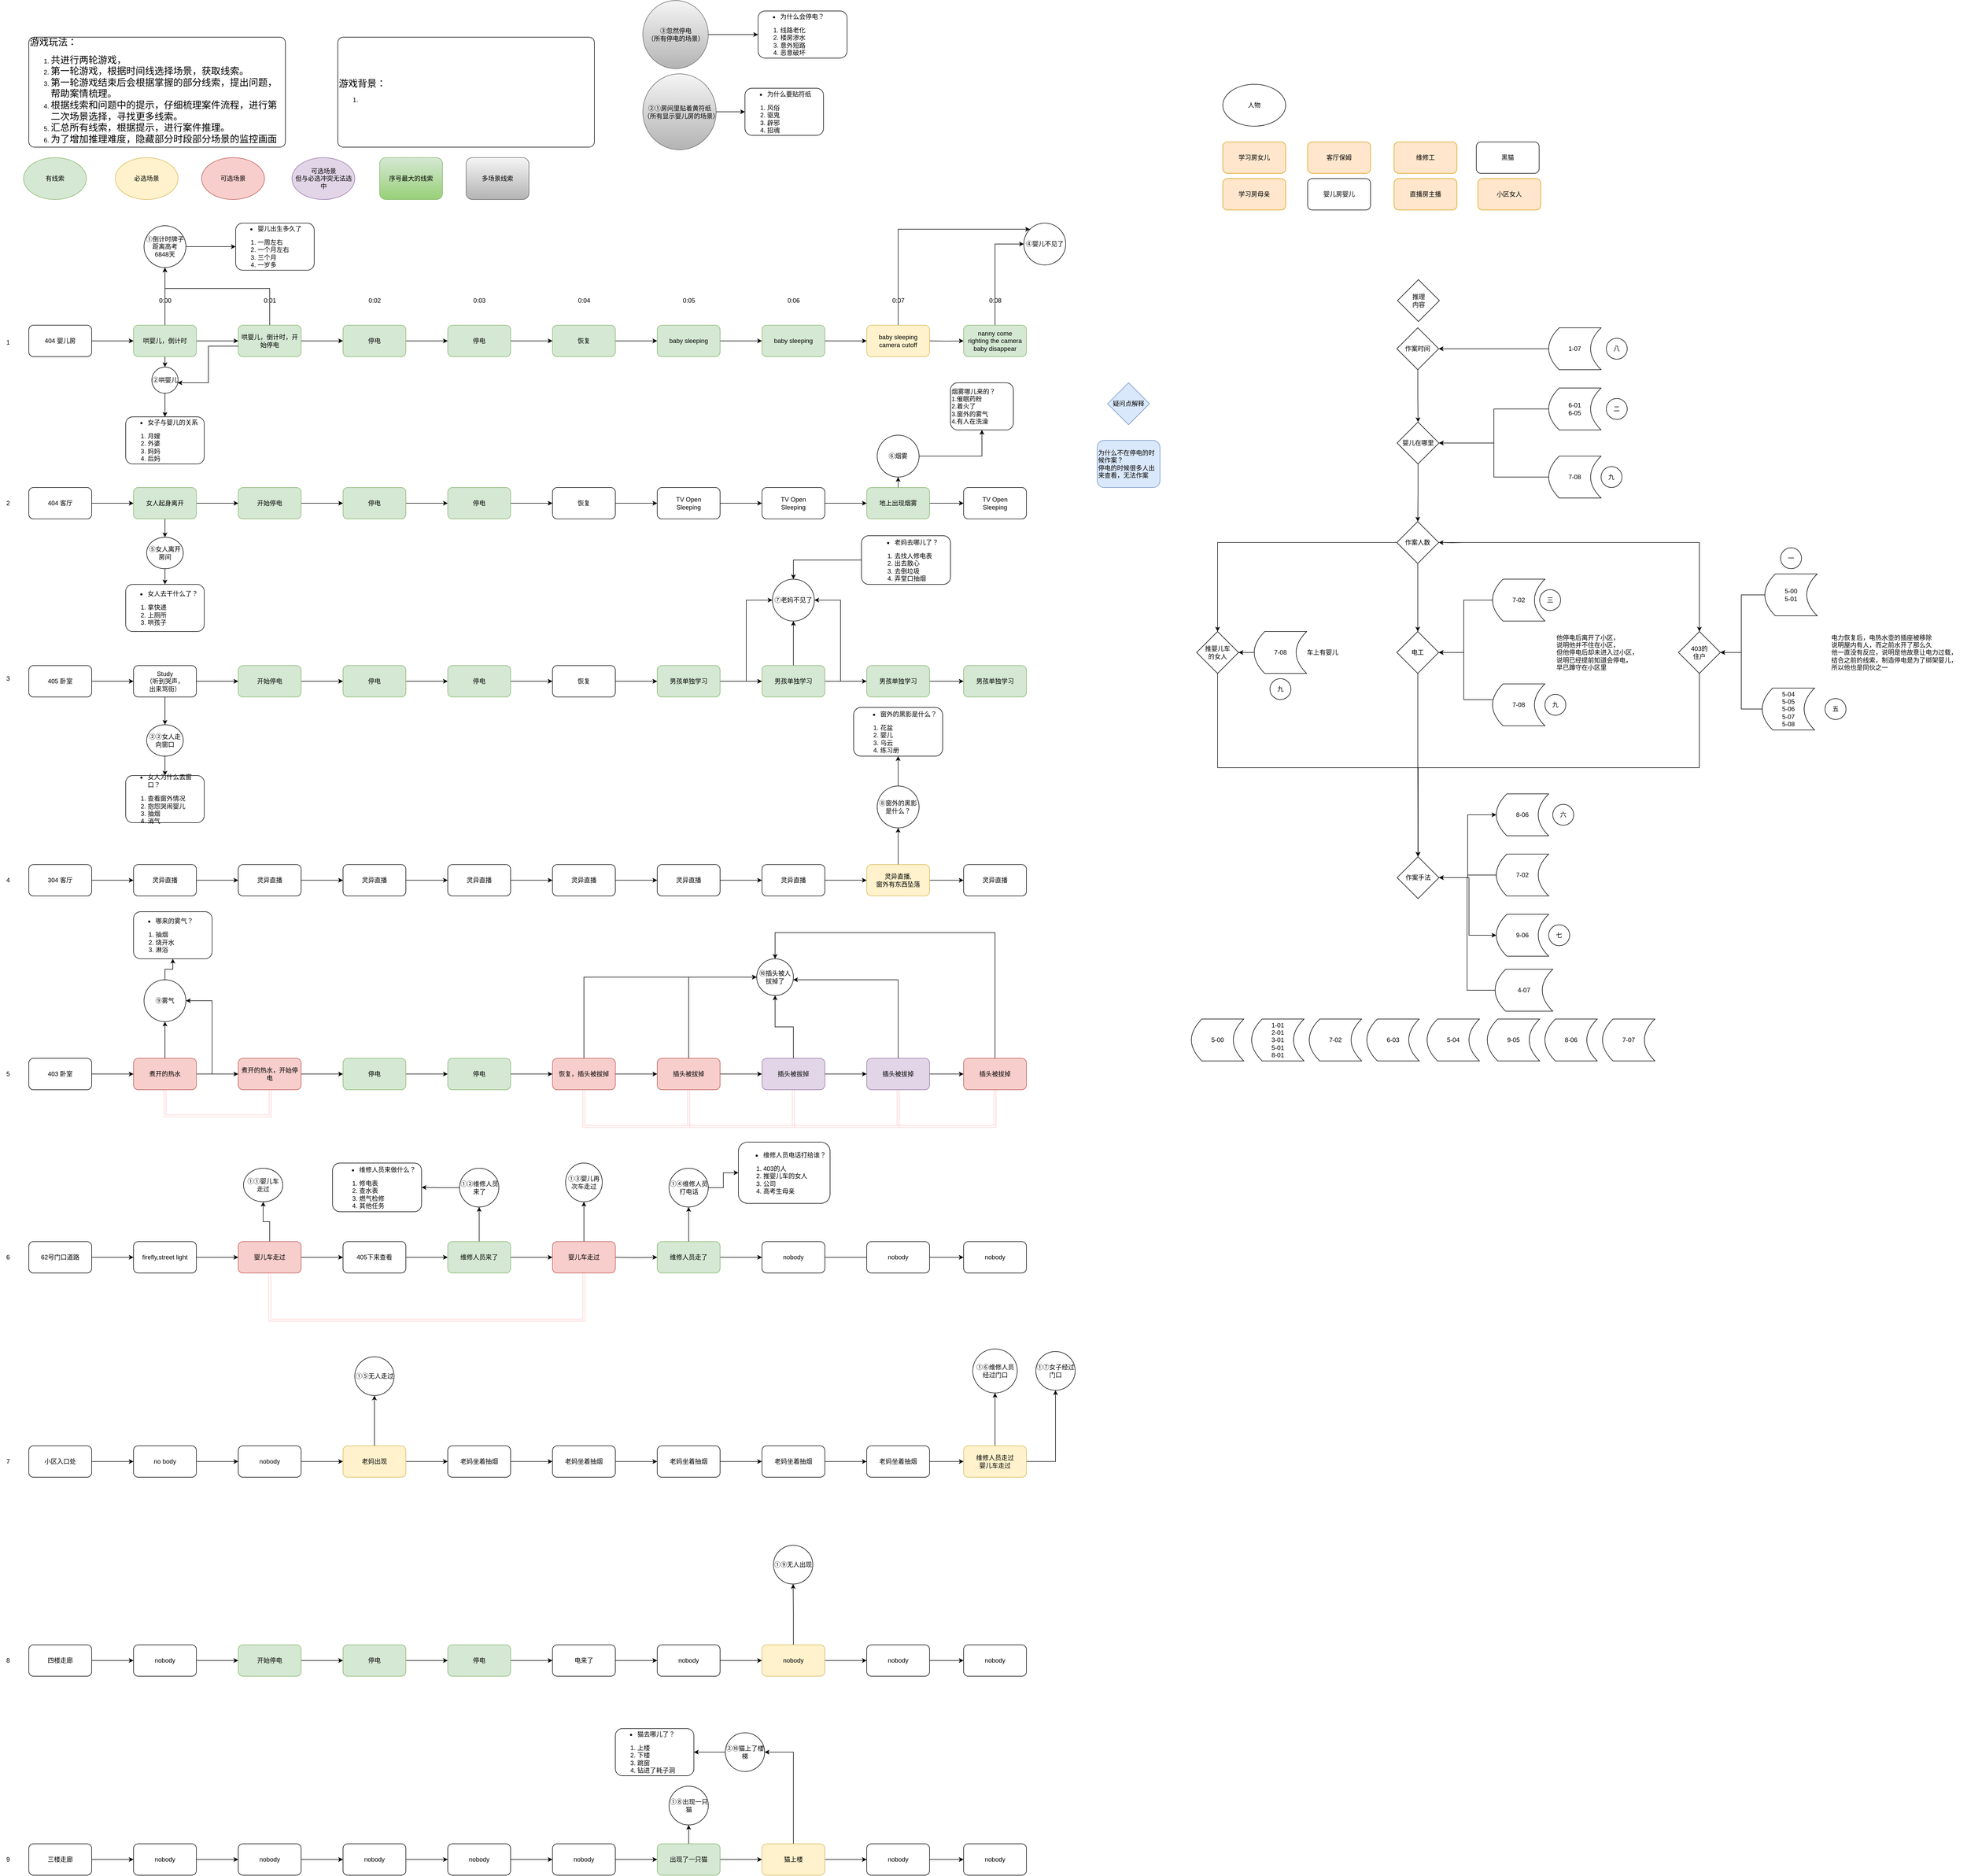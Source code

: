 <mxfile version="26.0.14">
  <diagram name="第 1 页" id="StYRfDDTk3oZJzetcUu_">
    <mxGraphModel dx="2026" dy="2256" grid="1" gridSize="10" guides="1" tooltips="1" connect="1" arrows="1" fold="1" page="1" pageScale="1" pageWidth="827" pageHeight="1169" math="0" shadow="0">
      <root>
        <mxCell id="0" />
        <mxCell id="1" parent="0" />
        <mxCell id="yhZVjly_XVNJ5S8H_ek6-18" value="" style="edgeStyle=orthogonalEdgeStyle;rounded=0;orthogonalLoop=1;jettySize=auto;html=1;" parent="1" source="yhZVjly_XVNJ5S8H_ek6-1" target="yhZVjly_XVNJ5S8H_ek6-17" edge="1">
          <mxGeometry relative="1" as="geometry" />
        </mxCell>
        <mxCell id="yhZVjly_XVNJ5S8H_ek6-1" value="404 婴儿房" style="rounded=1;whiteSpace=wrap;html=1;" parent="1" vertex="1">
          <mxGeometry x="70" y="80" width="120" height="60" as="geometry" />
        </mxCell>
        <mxCell id="yhZVjly_XVNJ5S8H_ek6-95" style="edgeStyle=orthogonalEdgeStyle;rounded=0;orthogonalLoop=1;jettySize=auto;html=1;entryX=0;entryY=0.5;entryDx=0;entryDy=0;" parent="1" source="yhZVjly_XVNJ5S8H_ek6-3" target="yhZVjly_XVNJ5S8H_ek6-81" edge="1">
          <mxGeometry relative="1" as="geometry" />
        </mxCell>
        <mxCell id="yhZVjly_XVNJ5S8H_ek6-3" value="3&lt;span style=&quot;background-color: initial;&quot;&gt;04&lt;/span&gt;&lt;span style=&quot;background-color: initial;&quot;&gt;&amp;nbsp;客厅&lt;/span&gt;" style="rounded=1;whiteSpace=wrap;html=1;" parent="1" vertex="1">
          <mxGeometry x="70" y="1110" width="120" height="60" as="geometry" />
        </mxCell>
        <mxCell id="yhZVjly_XVNJ5S8H_ek6-50" style="edgeStyle=orthogonalEdgeStyle;rounded=0;orthogonalLoop=1;jettySize=auto;html=1;entryX=0;entryY=0.5;entryDx=0;entryDy=0;" parent="1" source="yhZVjly_XVNJ5S8H_ek6-4" target="yhZVjly_XVNJ5S8H_ek6-49" edge="1">
          <mxGeometry relative="1" as="geometry" />
        </mxCell>
        <mxCell id="yhZVjly_XVNJ5S8H_ek6-4" value="405&lt;span style=&quot;background-color: initial;&quot;&gt;&amp;nbsp;卧室&lt;/span&gt;" style="rounded=1;whiteSpace=wrap;html=1;" parent="1" vertex="1">
          <mxGeometry x="70" y="730" width="120" height="60" as="geometry" />
        </mxCell>
        <mxCell id="yhZVjly_XVNJ5S8H_ek6-48" style="edgeStyle=orthogonalEdgeStyle;rounded=0;orthogonalLoop=1;jettySize=auto;html=1;entryX=0;entryY=0.5;entryDx=0;entryDy=0;" parent="1" source="yhZVjly_XVNJ5S8H_ek6-5" target="yhZVjly_XVNJ5S8H_ek6-34" edge="1">
          <mxGeometry relative="1" as="geometry" />
        </mxCell>
        <mxCell id="yhZVjly_XVNJ5S8H_ek6-5" value="404 客厅" style="rounded=1;whiteSpace=wrap;html=1;" parent="1" vertex="1">
          <mxGeometry x="70" y="390" width="120" height="60" as="geometry" />
        </mxCell>
        <mxCell id="yhZVjly_XVNJ5S8H_ek6-142" style="edgeStyle=orthogonalEdgeStyle;rounded=0;orthogonalLoop=1;jettySize=auto;html=1;entryX=0;entryY=0.5;entryDx=0;entryDy=0;" parent="1" source="yhZVjly_XVNJ5S8H_ek6-6" target="yhZVjly_XVNJ5S8H_ek6-128" edge="1">
          <mxGeometry relative="1" as="geometry" />
        </mxCell>
        <mxCell id="yhZVjly_XVNJ5S8H_ek6-6" value="403&lt;span style=&quot;background-color: initial;&quot;&gt;&amp;nbsp;卧室&lt;/span&gt;" style="rounded=1;whiteSpace=wrap;html=1;" parent="1" vertex="1">
          <mxGeometry x="70" y="1480" width="120" height="60" as="geometry" />
        </mxCell>
        <mxCell id="yhZVjly_XVNJ5S8H_ek6-143" style="edgeStyle=orthogonalEdgeStyle;rounded=0;orthogonalLoop=1;jettySize=auto;html=1;entryX=0;entryY=0.5;entryDx=0;entryDy=0;" parent="1" source="yhZVjly_XVNJ5S8H_ek6-7" target="yhZVjly_XVNJ5S8H_ek6-98" edge="1">
          <mxGeometry relative="1" as="geometry" />
        </mxCell>
        <mxCell id="yhZVjly_XVNJ5S8H_ek6-7" value="62号门口道路" style="rounded=1;whiteSpace=wrap;html=1;" parent="1" vertex="1">
          <mxGeometry x="70" y="1830" width="120" height="60" as="geometry" />
        </mxCell>
        <mxCell id="yhZVjly_XVNJ5S8H_ek6-144" style="edgeStyle=orthogonalEdgeStyle;rounded=0;orthogonalLoop=1;jettySize=auto;html=1;entryX=0;entryY=0.5;entryDx=0;entryDy=0;" parent="1" source="yhZVjly_XVNJ5S8H_ek6-8" target="yhZVjly_XVNJ5S8H_ek6-113" edge="1">
          <mxGeometry relative="1" as="geometry" />
        </mxCell>
        <mxCell id="yhZVjly_XVNJ5S8H_ek6-8" value="小区入口处" style="rounded=1;whiteSpace=wrap;html=1;" parent="1" vertex="1">
          <mxGeometry x="70" y="2220" width="120" height="60" as="geometry" />
        </mxCell>
        <mxCell id="yhZVjly_XVNJ5S8H_ek6-9" value="0:00" style="text;html=1;align=center;verticalAlign=middle;resizable=0;points=[];autosize=1;strokeColor=none;fillColor=none;" parent="1" vertex="1">
          <mxGeometry x="305" y="18" width="50" height="30" as="geometry" />
        </mxCell>
        <mxCell id="yhZVjly_XVNJ5S8H_ek6-10" value="0:01" style="text;html=1;align=center;verticalAlign=middle;resizable=0;points=[];autosize=1;strokeColor=none;fillColor=none;" parent="1" vertex="1">
          <mxGeometry x="505" y="18" width="50" height="30" as="geometry" />
        </mxCell>
        <mxCell id="yhZVjly_XVNJ5S8H_ek6-11" value="0:02" style="text;html=1;align=center;verticalAlign=middle;resizable=0;points=[];autosize=1;strokeColor=none;fillColor=none;" parent="1" vertex="1">
          <mxGeometry x="705" y="18" width="50" height="30" as="geometry" />
        </mxCell>
        <mxCell id="yhZVjly_XVNJ5S8H_ek6-12" value="0:03" style="text;html=1;align=center;verticalAlign=middle;resizable=0;points=[];autosize=1;strokeColor=none;fillColor=none;" parent="1" vertex="1">
          <mxGeometry x="905" y="18" width="50" height="30" as="geometry" />
        </mxCell>
        <mxCell id="yhZVjly_XVNJ5S8H_ek6-13" value="0:04" style="text;html=1;align=center;verticalAlign=middle;resizable=0;points=[];autosize=1;strokeColor=none;fillColor=none;" parent="1" vertex="1">
          <mxGeometry x="1105" y="18" width="50" height="30" as="geometry" />
        </mxCell>
        <mxCell id="yhZVjly_XVNJ5S8H_ek6-14" value="0:05" style="text;html=1;align=center;verticalAlign=middle;resizable=0;points=[];autosize=1;strokeColor=none;fillColor=none;" parent="1" vertex="1">
          <mxGeometry x="1305" y="18" width="50" height="30" as="geometry" />
        </mxCell>
        <mxCell id="yhZVjly_XVNJ5S8H_ek6-15" value="0:06" style="text;html=1;align=center;verticalAlign=middle;resizable=0;points=[];autosize=1;strokeColor=none;fillColor=none;" parent="1" vertex="1">
          <mxGeometry x="1505" y="18" width="50" height="30" as="geometry" />
        </mxCell>
        <mxCell id="yhZVjly_XVNJ5S8H_ek6-16" value="0:07" style="text;html=1;align=center;verticalAlign=middle;resizable=0;points=[];autosize=1;strokeColor=none;fillColor=none;" parent="1" vertex="1">
          <mxGeometry x="1705" y="18" width="50" height="30" as="geometry" />
        </mxCell>
        <mxCell id="yhZVjly_XVNJ5S8H_ek6-20" value="" style="edgeStyle=orthogonalEdgeStyle;rounded=0;orthogonalLoop=1;jettySize=auto;html=1;" parent="1" source="yhZVjly_XVNJ5S8H_ek6-17" target="yhZVjly_XVNJ5S8H_ek6-19" edge="1">
          <mxGeometry relative="1" as="geometry" />
        </mxCell>
        <mxCell id="4QU-CMID9YgoORd0-7aX-3" value="" style="edgeStyle=orthogonalEdgeStyle;rounded=0;orthogonalLoop=1;jettySize=auto;html=1;" parent="1" source="yhZVjly_XVNJ5S8H_ek6-17" target="4QU-CMID9YgoORd0-7aX-2" edge="1">
          <mxGeometry relative="1" as="geometry" />
        </mxCell>
        <mxCell id="4QU-CMID9YgoORd0-7aX-15" style="edgeStyle=orthogonalEdgeStyle;rounded=0;orthogonalLoop=1;jettySize=auto;html=1;entryX=0.5;entryY=1;entryDx=0;entryDy=0;" parent="1" source="yhZVjly_XVNJ5S8H_ek6-17" target="4QU-CMID9YgoORd0-7aX-14" edge="1">
          <mxGeometry relative="1" as="geometry" />
        </mxCell>
        <mxCell id="yhZVjly_XVNJ5S8H_ek6-17" value="哄婴儿，倒计时" style="whiteSpace=wrap;html=1;rounded=1;fillColor=#d5e8d4;strokeColor=#82b366;" parent="1" vertex="1">
          <mxGeometry x="270" y="80" width="120" height="60" as="geometry" />
        </mxCell>
        <mxCell id="yhZVjly_XVNJ5S8H_ek6-22" value="" style="edgeStyle=orthogonalEdgeStyle;rounded=0;orthogonalLoop=1;jettySize=auto;html=1;" parent="1" source="yhZVjly_XVNJ5S8H_ek6-19" target="yhZVjly_XVNJ5S8H_ek6-21" edge="1">
          <mxGeometry relative="1" as="geometry" />
        </mxCell>
        <mxCell id="4QU-CMID9YgoORd0-7aX-22" style="edgeStyle=orthogonalEdgeStyle;rounded=0;orthogonalLoop=1;jettySize=auto;html=1;" parent="1" source="yhZVjly_XVNJ5S8H_ek6-19" target="4QU-CMID9YgoORd0-7aX-14" edge="1">
          <mxGeometry relative="1" as="geometry">
            <Array as="points">
              <mxPoint x="530" y="10" />
              <mxPoint x="330" y="10" />
            </Array>
          </mxGeometry>
        </mxCell>
        <mxCell id="yhZVjly_XVNJ5S8H_ek6-19" value="哄婴儿，倒计时，开始停电" style="html=1;rounded=1;whiteSpace=wrap;fillColor=#d5e8d4;strokeColor=#82b366;" parent="1" vertex="1">
          <mxGeometry x="470" y="80" width="120" height="60" as="geometry" />
        </mxCell>
        <mxCell id="yhZVjly_XVNJ5S8H_ek6-24" value="" style="edgeStyle=orthogonalEdgeStyle;rounded=0;orthogonalLoop=1;jettySize=auto;html=1;fillColor=#d5e8d4;strokeColor=#000000;" parent="1" source="yhZVjly_XVNJ5S8H_ek6-21" target="yhZVjly_XVNJ5S8H_ek6-23" edge="1">
          <mxGeometry relative="1" as="geometry" />
        </mxCell>
        <mxCell id="yhZVjly_XVNJ5S8H_ek6-21" value="停电" style="whiteSpace=wrap;html=1;rounded=1;fillColor=#d5e8d4;strokeColor=#82b366;" parent="1" vertex="1">
          <mxGeometry x="670" y="80" width="120" height="60" as="geometry" />
        </mxCell>
        <mxCell id="yhZVjly_XVNJ5S8H_ek6-26" value="" style="edgeStyle=orthogonalEdgeStyle;rounded=0;orthogonalLoop=1;jettySize=auto;html=1;" parent="1" source="yhZVjly_XVNJ5S8H_ek6-23" target="yhZVjly_XVNJ5S8H_ek6-25" edge="1">
          <mxGeometry relative="1" as="geometry" />
        </mxCell>
        <mxCell id="yhZVjly_XVNJ5S8H_ek6-23" value="停电" style="whiteSpace=wrap;html=1;rounded=1;fillColor=#d5e8d4;strokeColor=#82b366;" parent="1" vertex="1">
          <mxGeometry x="870" y="80" width="120" height="60" as="geometry" />
        </mxCell>
        <mxCell id="yhZVjly_XVNJ5S8H_ek6-28" value="" style="edgeStyle=orthogonalEdgeStyle;rounded=0;orthogonalLoop=1;jettySize=auto;html=1;fillColor=#d5e8d4;strokeColor=#000000;" parent="1" source="yhZVjly_XVNJ5S8H_ek6-25" target="yhZVjly_XVNJ5S8H_ek6-27" edge="1">
          <mxGeometry relative="1" as="geometry" />
        </mxCell>
        <mxCell id="yhZVjly_XVNJ5S8H_ek6-25" value="恢复" style="whiteSpace=wrap;html=1;rounded=1;fillColor=#d5e8d4;strokeColor=#82b366;" parent="1" vertex="1">
          <mxGeometry x="1070" y="80" width="120" height="60" as="geometry" />
        </mxCell>
        <mxCell id="yhZVjly_XVNJ5S8H_ek6-30" value="" style="edgeStyle=orthogonalEdgeStyle;rounded=0;orthogonalLoop=1;jettySize=auto;html=1;fillColor=#d5e8d4;strokeColor=#000000;" parent="1" source="yhZVjly_XVNJ5S8H_ek6-27" edge="1">
          <mxGeometry relative="1" as="geometry">
            <mxPoint x="1470" y="110" as="targetPoint" />
          </mxGeometry>
        </mxCell>
        <mxCell id="yhZVjly_XVNJ5S8H_ek6-27" value="baby sleeping" style="whiteSpace=wrap;html=1;rounded=1;fillColor=#d5e8d4;strokeColor=#82b366;" parent="1" vertex="1">
          <mxGeometry x="1270" y="80" width="120" height="60" as="geometry" />
        </mxCell>
        <mxCell id="yhZVjly_XVNJ5S8H_ek6-32" value="" style="edgeStyle=orthogonalEdgeStyle;rounded=0;orthogonalLoop=1;jettySize=auto;html=1;" parent="1" edge="1">
          <mxGeometry relative="1" as="geometry">
            <mxPoint x="1590" y="110" as="sourcePoint" />
            <mxPoint x="1670" y="110.0" as="targetPoint" />
          </mxGeometry>
        </mxCell>
        <mxCell id="XoiqX6V9MMiwxOYiTmVM-44" style="edgeStyle=orthogonalEdgeStyle;rounded=0;orthogonalLoop=1;jettySize=auto;html=1;entryX=0;entryY=0.5;entryDx=0;entryDy=0;" parent="1" target="XoiqX6V9MMiwxOYiTmVM-36" edge="1">
          <mxGeometry relative="1" as="geometry">
            <mxPoint x="1790" y="110" as="sourcePoint" />
          </mxGeometry>
        </mxCell>
        <mxCell id="yhZVjly_XVNJ5S8H_ek6-33" value="" style="edgeStyle=orthogonalEdgeStyle;rounded=0;orthogonalLoop=1;jettySize=auto;html=1;" parent="1" source="yhZVjly_XVNJ5S8H_ek6-34" target="yhZVjly_XVNJ5S8H_ek6-36" edge="1">
          <mxGeometry relative="1" as="geometry" />
        </mxCell>
        <mxCell id="4QU-CMID9YgoORd0-7aX-20" style="edgeStyle=orthogonalEdgeStyle;rounded=0;orthogonalLoop=1;jettySize=auto;html=1;entryX=0.5;entryY=0;entryDx=0;entryDy=0;" parent="1" source="yhZVjly_XVNJ5S8H_ek6-34" target="4QU-CMID9YgoORd0-7aX-18" edge="1">
          <mxGeometry relative="1" as="geometry" />
        </mxCell>
        <mxCell id="yhZVjly_XVNJ5S8H_ek6-34" value="女人起身离开" style="whiteSpace=wrap;html=1;rounded=1;fillColor=#d5e8d4;strokeColor=#82b366;" parent="1" vertex="1">
          <mxGeometry x="270" y="390" width="120" height="60" as="geometry" />
        </mxCell>
        <mxCell id="yhZVjly_XVNJ5S8H_ek6-35" value="" style="edgeStyle=orthogonalEdgeStyle;rounded=0;orthogonalLoop=1;jettySize=auto;html=1;" parent="1" source="yhZVjly_XVNJ5S8H_ek6-36" target="yhZVjly_XVNJ5S8H_ek6-38" edge="1">
          <mxGeometry relative="1" as="geometry" />
        </mxCell>
        <mxCell id="yhZVjly_XVNJ5S8H_ek6-36" value="开始停电" style="whiteSpace=wrap;html=1;rounded=1;fillColor=#d5e8d4;strokeColor=#82b366;" parent="1" vertex="1">
          <mxGeometry x="470" y="390" width="120" height="60" as="geometry" />
        </mxCell>
        <mxCell id="yhZVjly_XVNJ5S8H_ek6-37" value="" style="edgeStyle=orthogonalEdgeStyle;rounded=0;orthogonalLoop=1;jettySize=auto;html=1;fillColor=#d5e8d4;strokeColor=#000000;" parent="1" source="yhZVjly_XVNJ5S8H_ek6-38" target="yhZVjly_XVNJ5S8H_ek6-40" edge="1">
          <mxGeometry relative="1" as="geometry" />
        </mxCell>
        <mxCell id="yhZVjly_XVNJ5S8H_ek6-38" value="停电" style="whiteSpace=wrap;html=1;rounded=1;fillColor=#d5e8d4;strokeColor=#82b366;" parent="1" vertex="1">
          <mxGeometry x="670" y="390" width="120" height="60" as="geometry" />
        </mxCell>
        <mxCell id="yhZVjly_XVNJ5S8H_ek6-39" value="" style="edgeStyle=orthogonalEdgeStyle;rounded=0;orthogonalLoop=1;jettySize=auto;html=1;" parent="1" source="yhZVjly_XVNJ5S8H_ek6-40" target="yhZVjly_XVNJ5S8H_ek6-42" edge="1">
          <mxGeometry relative="1" as="geometry" />
        </mxCell>
        <mxCell id="yhZVjly_XVNJ5S8H_ek6-40" value="停电" style="whiteSpace=wrap;html=1;rounded=1;fillColor=#d5e8d4;strokeColor=#82b366;" parent="1" vertex="1">
          <mxGeometry x="870" y="390" width="120" height="60" as="geometry" />
        </mxCell>
        <mxCell id="yhZVjly_XVNJ5S8H_ek6-41" value="" style="edgeStyle=orthogonalEdgeStyle;rounded=0;orthogonalLoop=1;jettySize=auto;html=1;" parent="1" source="yhZVjly_XVNJ5S8H_ek6-42" target="yhZVjly_XVNJ5S8H_ek6-44" edge="1">
          <mxGeometry relative="1" as="geometry" />
        </mxCell>
        <mxCell id="yhZVjly_XVNJ5S8H_ek6-42" value="恢复" style="whiteSpace=wrap;html=1;rounded=1;" parent="1" vertex="1">
          <mxGeometry x="1070" y="390" width="120" height="60" as="geometry" />
        </mxCell>
        <mxCell id="yhZVjly_XVNJ5S8H_ek6-43" value="" style="edgeStyle=orthogonalEdgeStyle;rounded=0;orthogonalLoop=1;jettySize=auto;html=1;" parent="1" source="yhZVjly_XVNJ5S8H_ek6-44" target="yhZVjly_XVNJ5S8H_ek6-46" edge="1">
          <mxGeometry relative="1" as="geometry" />
        </mxCell>
        <mxCell id="yhZVjly_XVNJ5S8H_ek6-44" value="TV Open&lt;div&gt;Sleeping&lt;/div&gt;" style="whiteSpace=wrap;html=1;rounded=1;" parent="1" vertex="1">
          <mxGeometry x="1270" y="390" width="120" height="60" as="geometry" />
        </mxCell>
        <mxCell id="yhZVjly_XVNJ5S8H_ek6-45" value="" style="edgeStyle=orthogonalEdgeStyle;rounded=0;orthogonalLoop=1;jettySize=auto;html=1;" parent="1" source="yhZVjly_XVNJ5S8H_ek6-46" target="yhZVjly_XVNJ5S8H_ek6-47" edge="1">
          <mxGeometry relative="1" as="geometry" />
        </mxCell>
        <mxCell id="yhZVjly_XVNJ5S8H_ek6-46" value="TV Open&lt;div&gt;Sleeping&lt;/div&gt;" style="whiteSpace=wrap;html=1;rounded=1;" parent="1" vertex="1">
          <mxGeometry x="1470" y="390" width="120" height="60" as="geometry" />
        </mxCell>
        <mxCell id="XoiqX6V9MMiwxOYiTmVM-45" style="edgeStyle=orthogonalEdgeStyle;rounded=0;orthogonalLoop=1;jettySize=auto;html=1;" parent="1" source="yhZVjly_XVNJ5S8H_ek6-47" target="XoiqX6V9MMiwxOYiTmVM-37" edge="1">
          <mxGeometry relative="1" as="geometry" />
        </mxCell>
        <mxCell id="4QU-CMID9YgoORd0-7aX-37" value="" style="edgeStyle=orthogonalEdgeStyle;rounded=0;orthogonalLoop=1;jettySize=auto;html=1;" parent="1" source="yhZVjly_XVNJ5S8H_ek6-47" target="4QU-CMID9YgoORd0-7aX-36" edge="1">
          <mxGeometry relative="1" as="geometry" />
        </mxCell>
        <mxCell id="yhZVjly_XVNJ5S8H_ek6-47" value="地上出现烟雾" style="whiteSpace=wrap;html=1;rounded=1;fillColor=#d5e8d4;strokeColor=#82b366;" parent="1" vertex="1">
          <mxGeometry x="1670" y="390" width="120" height="60" as="geometry" />
        </mxCell>
        <mxCell id="yhZVjly_XVNJ5S8H_ek6-52" value="" style="edgeStyle=orthogonalEdgeStyle;rounded=0;orthogonalLoop=1;jettySize=auto;html=1;" parent="1" source="yhZVjly_XVNJ5S8H_ek6-49" target="yhZVjly_XVNJ5S8H_ek6-51" edge="1">
          <mxGeometry relative="1" as="geometry" />
        </mxCell>
        <mxCell id="LwB4s3kImtG9Zo6uWfpz-5" style="edgeStyle=orthogonalEdgeStyle;rounded=0;orthogonalLoop=1;jettySize=auto;html=1;" parent="1" source="yhZVjly_XVNJ5S8H_ek6-49" target="LwB4s3kImtG9Zo6uWfpz-4" edge="1">
          <mxGeometry relative="1" as="geometry" />
        </mxCell>
        <mxCell id="yhZVjly_XVNJ5S8H_ek6-49" value="Study&lt;div&gt;（听到哭声，&lt;/div&gt;&lt;div&gt;出来骂街）&lt;/div&gt;" style="whiteSpace=wrap;html=1;rounded=1;" parent="1" vertex="1">
          <mxGeometry x="270" y="730" width="120" height="60" as="geometry" />
        </mxCell>
        <mxCell id="yhZVjly_XVNJ5S8H_ek6-64" style="edgeStyle=orthogonalEdgeStyle;rounded=0;orthogonalLoop=1;jettySize=auto;html=1;entryX=0;entryY=0.5;entryDx=0;entryDy=0;" parent="1" source="yhZVjly_XVNJ5S8H_ek6-51" target="yhZVjly_XVNJ5S8H_ek6-54" edge="1">
          <mxGeometry relative="1" as="geometry" />
        </mxCell>
        <mxCell id="yhZVjly_XVNJ5S8H_ek6-51" value="开始停电" style="whiteSpace=wrap;html=1;rounded=1;fillColor=#d5e8d4;strokeColor=#82b366;" parent="1" vertex="1">
          <mxGeometry x="470" y="730" width="120" height="60" as="geometry" />
        </mxCell>
        <mxCell id="yhZVjly_XVNJ5S8H_ek6-53" value="" style="edgeStyle=orthogonalEdgeStyle;rounded=0;orthogonalLoop=1;jettySize=auto;html=1;fillColor=#d5e8d4;strokeColor=light-dark(#000000, #446e2c);" parent="1" source="yhZVjly_XVNJ5S8H_ek6-54" target="yhZVjly_XVNJ5S8H_ek6-56" edge="1">
          <mxGeometry relative="1" as="geometry" />
        </mxCell>
        <mxCell id="yhZVjly_XVNJ5S8H_ek6-54" value="停电" style="whiteSpace=wrap;html=1;rounded=1;fillColor=#d5e8d4;strokeColor=#82b366;" parent="1" vertex="1">
          <mxGeometry x="670" y="730" width="120" height="60" as="geometry" />
        </mxCell>
        <mxCell id="yhZVjly_XVNJ5S8H_ek6-55" value="" style="edgeStyle=orthogonalEdgeStyle;rounded=0;orthogonalLoop=1;jettySize=auto;html=1;" parent="1" source="yhZVjly_XVNJ5S8H_ek6-56" target="yhZVjly_XVNJ5S8H_ek6-58" edge="1">
          <mxGeometry relative="1" as="geometry" />
        </mxCell>
        <mxCell id="yhZVjly_XVNJ5S8H_ek6-56" value="停电" style="whiteSpace=wrap;html=1;rounded=1;fillColor=#d5e8d4;strokeColor=#82b366;" parent="1" vertex="1">
          <mxGeometry x="870" y="730" width="120" height="60" as="geometry" />
        </mxCell>
        <mxCell id="yhZVjly_XVNJ5S8H_ek6-57" value="" style="edgeStyle=orthogonalEdgeStyle;rounded=0;orthogonalLoop=1;jettySize=auto;html=1;" parent="1" source="yhZVjly_XVNJ5S8H_ek6-58" target="yhZVjly_XVNJ5S8H_ek6-60" edge="1">
          <mxGeometry relative="1" as="geometry" />
        </mxCell>
        <mxCell id="yhZVjly_XVNJ5S8H_ek6-58" value="恢复" style="whiteSpace=wrap;html=1;rounded=1;" parent="1" vertex="1">
          <mxGeometry x="1070" y="730" width="120" height="60" as="geometry" />
        </mxCell>
        <mxCell id="yhZVjly_XVNJ5S8H_ek6-59" value="" style="edgeStyle=orthogonalEdgeStyle;rounded=0;orthogonalLoop=1;jettySize=auto;html=1;" parent="1" source="yhZVjly_XVNJ5S8H_ek6-60" target="yhZVjly_XVNJ5S8H_ek6-62" edge="1">
          <mxGeometry relative="1" as="geometry" />
        </mxCell>
        <mxCell id="4QU-CMID9YgoORd0-7aX-45" style="edgeStyle=orthogonalEdgeStyle;rounded=0;orthogonalLoop=1;jettySize=auto;html=1;entryX=0;entryY=0.5;entryDx=0;entryDy=0;" parent="1" source="yhZVjly_XVNJ5S8H_ek6-60" target="4QU-CMID9YgoORd0-7aX-43" edge="1">
          <mxGeometry relative="1" as="geometry" />
        </mxCell>
        <mxCell id="yhZVjly_XVNJ5S8H_ek6-60" value="男孩单独学习" style="whiteSpace=wrap;html=1;rounded=1;fillColor=#d5e8d4;strokeColor=#82b366;" parent="1" vertex="1">
          <mxGeometry x="1270" y="730" width="120" height="60" as="geometry" />
        </mxCell>
        <mxCell id="yhZVjly_XVNJ5S8H_ek6-61" value="" style="edgeStyle=orthogonalEdgeStyle;rounded=0;orthogonalLoop=1;jettySize=auto;html=1;" parent="1" source="yhZVjly_XVNJ5S8H_ek6-62" target="yhZVjly_XVNJ5S8H_ek6-63" edge="1">
          <mxGeometry relative="1" as="geometry" />
        </mxCell>
        <mxCell id="4QU-CMID9YgoORd0-7aX-44" style="edgeStyle=orthogonalEdgeStyle;rounded=0;orthogonalLoop=1;jettySize=auto;html=1;entryX=0.5;entryY=1;entryDx=0;entryDy=0;" parent="1" source="yhZVjly_XVNJ5S8H_ek6-62" target="4QU-CMID9YgoORd0-7aX-43" edge="1">
          <mxGeometry relative="1" as="geometry" />
        </mxCell>
        <mxCell id="yhZVjly_XVNJ5S8H_ek6-62" value="男孩单独学习" style="whiteSpace=wrap;html=1;rounded=1;fillColor=#d5e8d4;strokeColor=#82b366;" parent="1" vertex="1">
          <mxGeometry x="1470" y="730" width="120" height="60" as="geometry" />
        </mxCell>
        <mxCell id="XoiqX6V9MMiwxOYiTmVM-46" style="edgeStyle=orthogonalEdgeStyle;rounded=0;orthogonalLoop=1;jettySize=auto;html=1;entryX=0;entryY=0.5;entryDx=0;entryDy=0;" parent="1" source="yhZVjly_XVNJ5S8H_ek6-63" target="XoiqX6V9MMiwxOYiTmVM-38" edge="1">
          <mxGeometry relative="1" as="geometry" />
        </mxCell>
        <mxCell id="4QU-CMID9YgoORd0-7aX-46" style="edgeStyle=orthogonalEdgeStyle;rounded=0;orthogonalLoop=1;jettySize=auto;html=1;entryX=1;entryY=0.5;entryDx=0;entryDy=0;" parent="1" source="yhZVjly_XVNJ5S8H_ek6-63" target="4QU-CMID9YgoORd0-7aX-43" edge="1">
          <mxGeometry relative="1" as="geometry" />
        </mxCell>
        <mxCell id="yhZVjly_XVNJ5S8H_ek6-63" value="男孩单独学习" style="whiteSpace=wrap;html=1;rounded=1;fillColor=#d5e8d4;strokeColor=#82b366;" parent="1" vertex="1">
          <mxGeometry x="1670" y="730" width="120" height="60" as="geometry" />
        </mxCell>
        <mxCell id="yhZVjly_XVNJ5S8H_ek6-80" value="" style="edgeStyle=orthogonalEdgeStyle;rounded=0;orthogonalLoop=1;jettySize=auto;html=1;" parent="1" source="yhZVjly_XVNJ5S8H_ek6-81" target="yhZVjly_XVNJ5S8H_ek6-83" edge="1">
          <mxGeometry relative="1" as="geometry" />
        </mxCell>
        <mxCell id="yhZVjly_XVNJ5S8H_ek6-81" value="灵异直播" style="whiteSpace=wrap;html=1;rounded=1;" parent="1" vertex="1">
          <mxGeometry x="270" y="1110" width="120" height="60" as="geometry" />
        </mxCell>
        <mxCell id="yhZVjly_XVNJ5S8H_ek6-82" style="edgeStyle=orthogonalEdgeStyle;rounded=0;orthogonalLoop=1;jettySize=auto;html=1;entryX=0;entryY=0.5;entryDx=0;entryDy=0;" parent="1" source="yhZVjly_XVNJ5S8H_ek6-83" target="yhZVjly_XVNJ5S8H_ek6-85" edge="1">
          <mxGeometry relative="1" as="geometry" />
        </mxCell>
        <mxCell id="yhZVjly_XVNJ5S8H_ek6-83" value="灵异直播" style="whiteSpace=wrap;html=1;rounded=1;" parent="1" vertex="1">
          <mxGeometry x="470" y="1110" width="120" height="60" as="geometry" />
        </mxCell>
        <mxCell id="yhZVjly_XVNJ5S8H_ek6-84" value="" style="edgeStyle=orthogonalEdgeStyle;rounded=0;orthogonalLoop=1;jettySize=auto;html=1;" parent="1" source="yhZVjly_XVNJ5S8H_ek6-85" target="yhZVjly_XVNJ5S8H_ek6-87" edge="1">
          <mxGeometry relative="1" as="geometry" />
        </mxCell>
        <mxCell id="yhZVjly_XVNJ5S8H_ek6-85" value="灵异直播" style="whiteSpace=wrap;html=1;rounded=1;" parent="1" vertex="1">
          <mxGeometry x="670" y="1110" width="120" height="60" as="geometry" />
        </mxCell>
        <mxCell id="yhZVjly_XVNJ5S8H_ek6-86" value="" style="edgeStyle=orthogonalEdgeStyle;rounded=0;orthogonalLoop=1;jettySize=auto;html=1;" parent="1" source="yhZVjly_XVNJ5S8H_ek6-87" target="yhZVjly_XVNJ5S8H_ek6-89" edge="1">
          <mxGeometry relative="1" as="geometry" />
        </mxCell>
        <mxCell id="yhZVjly_XVNJ5S8H_ek6-87" value="灵异直播" style="whiteSpace=wrap;html=1;rounded=1;" parent="1" vertex="1">
          <mxGeometry x="870" y="1110" width="120" height="60" as="geometry" />
        </mxCell>
        <mxCell id="yhZVjly_XVNJ5S8H_ek6-88" value="" style="edgeStyle=orthogonalEdgeStyle;rounded=0;orthogonalLoop=1;jettySize=auto;html=1;" parent="1" source="yhZVjly_XVNJ5S8H_ek6-89" target="yhZVjly_XVNJ5S8H_ek6-91" edge="1">
          <mxGeometry relative="1" as="geometry" />
        </mxCell>
        <mxCell id="yhZVjly_XVNJ5S8H_ek6-89" value="灵异直播" style="whiteSpace=wrap;html=1;rounded=1;" parent="1" vertex="1">
          <mxGeometry x="1070" y="1110" width="120" height="60" as="geometry" />
        </mxCell>
        <mxCell id="yhZVjly_XVNJ5S8H_ek6-90" value="" style="edgeStyle=orthogonalEdgeStyle;rounded=0;orthogonalLoop=1;jettySize=auto;html=1;" parent="1" source="yhZVjly_XVNJ5S8H_ek6-91" target="yhZVjly_XVNJ5S8H_ek6-93" edge="1">
          <mxGeometry relative="1" as="geometry" />
        </mxCell>
        <mxCell id="yhZVjly_XVNJ5S8H_ek6-91" value="灵异直播" style="whiteSpace=wrap;html=1;rounded=1;" parent="1" vertex="1">
          <mxGeometry x="1270" y="1110" width="120" height="60" as="geometry" />
        </mxCell>
        <mxCell id="yhZVjly_XVNJ5S8H_ek6-92" value="" style="edgeStyle=orthogonalEdgeStyle;rounded=0;orthogonalLoop=1;jettySize=auto;html=1;" parent="1" source="yhZVjly_XVNJ5S8H_ek6-93" target="yhZVjly_XVNJ5S8H_ek6-94" edge="1">
          <mxGeometry relative="1" as="geometry" />
        </mxCell>
        <mxCell id="yhZVjly_XVNJ5S8H_ek6-93" value="灵异直播" style="whiteSpace=wrap;html=1;rounded=1;" parent="1" vertex="1">
          <mxGeometry x="1470" y="1110" width="120" height="60" as="geometry" />
        </mxCell>
        <mxCell id="XoiqX6V9MMiwxOYiTmVM-47" style="edgeStyle=orthogonalEdgeStyle;rounded=0;orthogonalLoop=1;jettySize=auto;html=1;entryX=0;entryY=0.5;entryDx=0;entryDy=0;" parent="1" source="yhZVjly_XVNJ5S8H_ek6-94" target="XoiqX6V9MMiwxOYiTmVM-39" edge="1">
          <mxGeometry relative="1" as="geometry" />
        </mxCell>
        <mxCell id="4QU-CMID9YgoORd0-7aX-31" value="" style="edgeStyle=orthogonalEdgeStyle;rounded=0;orthogonalLoop=1;jettySize=auto;html=1;" parent="1" source="yhZVjly_XVNJ5S8H_ek6-94" target="4QU-CMID9YgoORd0-7aX-30" edge="1">
          <mxGeometry relative="1" as="geometry" />
        </mxCell>
        <mxCell id="yhZVjly_XVNJ5S8H_ek6-94" value="灵异直播,&lt;div&gt;窗外有东西坠落&lt;/div&gt;" style="whiteSpace=wrap;html=1;rounded=1;fillColor=#fff2cc;strokeColor=#d6b656;" parent="1" vertex="1">
          <mxGeometry x="1670" y="1110" width="120" height="60" as="geometry" />
        </mxCell>
        <mxCell id="yhZVjly_XVNJ5S8H_ek6-97" value="" style="edgeStyle=orthogonalEdgeStyle;rounded=0;orthogonalLoop=1;jettySize=auto;html=1;" parent="1" source="yhZVjly_XVNJ5S8H_ek6-98" target="yhZVjly_XVNJ5S8H_ek6-100" edge="1">
          <mxGeometry relative="1" as="geometry" />
        </mxCell>
        <mxCell id="yhZVjly_XVNJ5S8H_ek6-98" value="firefly,street light" style="whiteSpace=wrap;html=1;rounded=1;" parent="1" vertex="1">
          <mxGeometry x="270" y="1830" width="120" height="60" as="geometry" />
        </mxCell>
        <mxCell id="yhZVjly_XVNJ5S8H_ek6-99" style="edgeStyle=orthogonalEdgeStyle;rounded=0;orthogonalLoop=1;jettySize=auto;html=1;entryX=0;entryY=0.5;entryDx=0;entryDy=0;" parent="1" source="yhZVjly_XVNJ5S8H_ek6-100" target="yhZVjly_XVNJ5S8H_ek6-102" edge="1">
          <mxGeometry relative="1" as="geometry" />
        </mxCell>
        <mxCell id="4QU-CMID9YgoORd0-7aX-76" style="edgeStyle=orthogonalEdgeStyle;rounded=0;orthogonalLoop=1;jettySize=auto;html=1;entryX=0.5;entryY=1;entryDx=0;entryDy=0;" parent="1" source="yhZVjly_XVNJ5S8H_ek6-100" target="4QU-CMID9YgoORd0-7aX-75" edge="1">
          <mxGeometry relative="1" as="geometry" />
        </mxCell>
        <mxCell id="4QU-CMID9YgoORd0-7aX-121" style="edgeStyle=orthogonalEdgeStyle;rounded=0;orthogonalLoop=1;jettySize=auto;html=1;entryX=0.5;entryY=1;entryDx=0;entryDy=0;strokeColor=#FFCCCC;shape=link;" parent="1" source="yhZVjly_XVNJ5S8H_ek6-100" target="XoiqX6V9MMiwxOYiTmVM-54" edge="1">
          <mxGeometry relative="1" as="geometry">
            <Array as="points">
              <mxPoint x="530" y="1980" />
              <mxPoint x="1130" y="1980" />
            </Array>
          </mxGeometry>
        </mxCell>
        <mxCell id="yhZVjly_XVNJ5S8H_ek6-100" value="婴儿车走过" style="whiteSpace=wrap;html=1;rounded=1;fillColor=#f8cecc;strokeColor=#b85450;" parent="1" vertex="1">
          <mxGeometry x="470" y="1830" width="120" height="60" as="geometry" />
        </mxCell>
        <mxCell id="yhZVjly_XVNJ5S8H_ek6-101" value="" style="edgeStyle=orthogonalEdgeStyle;rounded=0;orthogonalLoop=1;jettySize=auto;html=1;" parent="1" source="yhZVjly_XVNJ5S8H_ek6-102" target="yhZVjly_XVNJ5S8H_ek6-104" edge="1">
          <mxGeometry relative="1" as="geometry" />
        </mxCell>
        <mxCell id="yhZVjly_XVNJ5S8H_ek6-102" value="405下来查看" style="whiteSpace=wrap;html=1;rounded=1;" parent="1" vertex="1">
          <mxGeometry x="670" y="1830" width="120" height="60" as="geometry" />
        </mxCell>
        <mxCell id="yhZVjly_XVNJ5S8H_ek6-103" value="" style="edgeStyle=orthogonalEdgeStyle;rounded=0;orthogonalLoop=1;jettySize=auto;html=1;" parent="1" source="yhZVjly_XVNJ5S8H_ek6-104" edge="1">
          <mxGeometry relative="1" as="geometry">
            <mxPoint x="1070" y="1860" as="targetPoint" />
          </mxGeometry>
        </mxCell>
        <mxCell id="4QU-CMID9YgoORd0-7aX-80" style="edgeStyle=orthogonalEdgeStyle;rounded=0;orthogonalLoop=1;jettySize=auto;html=1;entryX=0.5;entryY=1;entryDx=0;entryDy=0;" parent="1" source="yhZVjly_XVNJ5S8H_ek6-104" target="4QU-CMID9YgoORd0-7aX-79" edge="1">
          <mxGeometry relative="1" as="geometry" />
        </mxCell>
        <mxCell id="yhZVjly_XVNJ5S8H_ek6-104" value="维修人员来了" style="whiteSpace=wrap;html=1;rounded=1;fillColor=#d5e8d4;strokeColor=#82b366;" parent="1" vertex="1">
          <mxGeometry x="870" y="1830" width="120" height="60" as="geometry" />
        </mxCell>
        <mxCell id="yhZVjly_XVNJ5S8H_ek6-105" value="" style="edgeStyle=orthogonalEdgeStyle;rounded=0;orthogonalLoop=1;jettySize=auto;html=1;" parent="1" target="yhZVjly_XVNJ5S8H_ek6-108" edge="1">
          <mxGeometry relative="1" as="geometry">
            <mxPoint x="1190" y="1860" as="sourcePoint" />
          </mxGeometry>
        </mxCell>
        <mxCell id="yhZVjly_XVNJ5S8H_ek6-107" value="" style="edgeStyle=orthogonalEdgeStyle;rounded=0;orthogonalLoop=1;jettySize=auto;html=1;" parent="1" source="yhZVjly_XVNJ5S8H_ek6-108" target="yhZVjly_XVNJ5S8H_ek6-110" edge="1">
          <mxGeometry relative="1" as="geometry" />
        </mxCell>
        <mxCell id="4QU-CMID9YgoORd0-7aX-82" style="edgeStyle=orthogonalEdgeStyle;rounded=0;orthogonalLoop=1;jettySize=auto;html=1;entryX=0.5;entryY=1;entryDx=0;entryDy=0;" parent="1" source="yhZVjly_XVNJ5S8H_ek6-108" target="4QU-CMID9YgoORd0-7aX-81" edge="1">
          <mxGeometry relative="1" as="geometry" />
        </mxCell>
        <mxCell id="yhZVjly_XVNJ5S8H_ek6-108" value="维修人员走了" style="whiteSpace=wrap;html=1;rounded=1;fillColor=#d5e8d4;strokeColor=#82b366;" parent="1" vertex="1">
          <mxGeometry x="1270" y="1830" width="120" height="60" as="geometry" />
        </mxCell>
        <mxCell id="yhZVjly_XVNJ5S8H_ek6-109" value="" style="edgeStyle=orthogonalEdgeStyle;rounded=0;orthogonalLoop=1;jettySize=auto;html=1;entryX=0;entryY=0.5;entryDx=0;entryDy=0;" parent="1" source="yhZVjly_XVNJ5S8H_ek6-110" target="XoiqX6V9MMiwxOYiTmVM-40" edge="1">
          <mxGeometry relative="1" as="geometry" />
        </mxCell>
        <mxCell id="yhZVjly_XVNJ5S8H_ek6-110" value="nobody" style="whiteSpace=wrap;html=1;rounded=1;" parent="1" vertex="1">
          <mxGeometry x="1470" y="1830" width="120" height="60" as="geometry" />
        </mxCell>
        <mxCell id="yhZVjly_XVNJ5S8H_ek6-112" value="" style="edgeStyle=orthogonalEdgeStyle;rounded=0;orthogonalLoop=1;jettySize=auto;html=1;" parent="1" source="yhZVjly_XVNJ5S8H_ek6-113" target="yhZVjly_XVNJ5S8H_ek6-115" edge="1">
          <mxGeometry relative="1" as="geometry" />
        </mxCell>
        <mxCell id="yhZVjly_XVNJ5S8H_ek6-113" value="no body" style="whiteSpace=wrap;html=1;rounded=1;" parent="1" vertex="1">
          <mxGeometry x="270" y="2220" width="120" height="60" as="geometry" />
        </mxCell>
        <mxCell id="yhZVjly_XVNJ5S8H_ek6-114" style="edgeStyle=orthogonalEdgeStyle;rounded=0;orthogonalLoop=1;jettySize=auto;html=1;entryX=0;entryY=0.5;entryDx=0;entryDy=0;" parent="1" source="yhZVjly_XVNJ5S8H_ek6-115" target="yhZVjly_XVNJ5S8H_ek6-117" edge="1">
          <mxGeometry relative="1" as="geometry" />
        </mxCell>
        <mxCell id="yhZVjly_XVNJ5S8H_ek6-115" value="nobody" style="whiteSpace=wrap;html=1;rounded=1;" parent="1" vertex="1">
          <mxGeometry x="470" y="2220" width="120" height="60" as="geometry" />
        </mxCell>
        <mxCell id="yhZVjly_XVNJ5S8H_ek6-116" value="" style="edgeStyle=orthogonalEdgeStyle;rounded=0;orthogonalLoop=1;jettySize=auto;html=1;" parent="1" source="yhZVjly_XVNJ5S8H_ek6-117" target="yhZVjly_XVNJ5S8H_ek6-119" edge="1">
          <mxGeometry relative="1" as="geometry" />
        </mxCell>
        <mxCell id="4QU-CMID9YgoORd0-7aX-84" style="edgeStyle=orthogonalEdgeStyle;rounded=0;orthogonalLoop=1;jettySize=auto;html=1;" parent="1" source="yhZVjly_XVNJ5S8H_ek6-117" target="4QU-CMID9YgoORd0-7aX-83" edge="1">
          <mxGeometry relative="1" as="geometry" />
        </mxCell>
        <mxCell id="yhZVjly_XVNJ5S8H_ek6-117" value="老妈出现" style="whiteSpace=wrap;html=1;rounded=1;fillColor=#fff2cc;strokeColor=#d6b656;" parent="1" vertex="1">
          <mxGeometry x="670" y="2220" width="120" height="60" as="geometry" />
        </mxCell>
        <mxCell id="yhZVjly_XVNJ5S8H_ek6-118" value="" style="edgeStyle=orthogonalEdgeStyle;rounded=0;orthogonalLoop=1;jettySize=auto;html=1;" parent="1" source="yhZVjly_XVNJ5S8H_ek6-119" target="yhZVjly_XVNJ5S8H_ek6-121" edge="1">
          <mxGeometry relative="1" as="geometry" />
        </mxCell>
        <mxCell id="yhZVjly_XVNJ5S8H_ek6-119" value="老妈坐着抽烟" style="whiteSpace=wrap;html=1;rounded=1;" parent="1" vertex="1">
          <mxGeometry x="870" y="2220" width="120" height="60" as="geometry" />
        </mxCell>
        <mxCell id="yhZVjly_XVNJ5S8H_ek6-120" value="" style="edgeStyle=orthogonalEdgeStyle;rounded=0;orthogonalLoop=1;jettySize=auto;html=1;" parent="1" source="yhZVjly_XVNJ5S8H_ek6-121" target="yhZVjly_XVNJ5S8H_ek6-123" edge="1">
          <mxGeometry relative="1" as="geometry" />
        </mxCell>
        <mxCell id="yhZVjly_XVNJ5S8H_ek6-121" value="老妈坐着抽烟" style="whiteSpace=wrap;html=1;rounded=1;" parent="1" vertex="1">
          <mxGeometry x="1070" y="2220" width="120" height="60" as="geometry" />
        </mxCell>
        <mxCell id="yhZVjly_XVNJ5S8H_ek6-122" value="" style="edgeStyle=orthogonalEdgeStyle;rounded=0;orthogonalLoop=1;jettySize=auto;html=1;" parent="1" source="yhZVjly_XVNJ5S8H_ek6-123" target="yhZVjly_XVNJ5S8H_ek6-125" edge="1">
          <mxGeometry relative="1" as="geometry" />
        </mxCell>
        <mxCell id="yhZVjly_XVNJ5S8H_ek6-123" value="老妈坐着抽烟" style="whiteSpace=wrap;html=1;rounded=1;" parent="1" vertex="1">
          <mxGeometry x="1270" y="2220" width="120" height="60" as="geometry" />
        </mxCell>
        <mxCell id="yhZVjly_XVNJ5S8H_ek6-124" value="" style="edgeStyle=orthogonalEdgeStyle;rounded=0;orthogonalLoop=1;jettySize=auto;html=1;" parent="1" source="yhZVjly_XVNJ5S8H_ek6-111" target="yhZVjly_XVNJ5S8H_ek6-126" edge="1">
          <mxGeometry relative="1" as="geometry" />
        </mxCell>
        <mxCell id="yhZVjly_XVNJ5S8H_ek6-125" value="老妈坐着抽烟" style="whiteSpace=wrap;html=1;rounded=1;" parent="1" vertex="1">
          <mxGeometry x="1470" y="2220" width="120" height="60" as="geometry" />
        </mxCell>
        <mxCell id="4QU-CMID9YgoORd0-7aX-86" style="edgeStyle=orthogonalEdgeStyle;rounded=0;orthogonalLoop=1;jettySize=auto;html=1;entryX=0.5;entryY=1;entryDx=0;entryDy=0;" parent="1" source="yhZVjly_XVNJ5S8H_ek6-126" target="4QU-CMID9YgoORd0-7aX-85" edge="1">
          <mxGeometry relative="1" as="geometry" />
        </mxCell>
        <mxCell id="4QU-CMID9YgoORd0-7aX-88" style="edgeStyle=orthogonalEdgeStyle;rounded=0;orthogonalLoop=1;jettySize=auto;html=1;" parent="1" source="yhZVjly_XVNJ5S8H_ek6-126" target="4QU-CMID9YgoORd0-7aX-87" edge="1">
          <mxGeometry relative="1" as="geometry" />
        </mxCell>
        <mxCell id="yhZVjly_XVNJ5S8H_ek6-126" value="维修人员走过&lt;div&gt;婴儿车走过&lt;/div&gt;" style="whiteSpace=wrap;html=1;rounded=1;fillColor=#fff2cc;strokeColor=#d6b656;" parent="1" vertex="1">
          <mxGeometry x="1855" y="2220" width="120" height="60" as="geometry" />
        </mxCell>
        <mxCell id="yhZVjly_XVNJ5S8H_ek6-127" value="" style="edgeStyle=orthogonalEdgeStyle;rounded=0;orthogonalLoop=1;jettySize=auto;html=1;fillColor=#d5e8d4;strokeColor=#000000;" parent="1" source="yhZVjly_XVNJ5S8H_ek6-128" target="yhZVjly_XVNJ5S8H_ek6-130" edge="1">
          <mxGeometry relative="1" as="geometry" />
        </mxCell>
        <mxCell id="4QU-CMID9YgoORd0-7aX-49" value="" style="edgeStyle=orthogonalEdgeStyle;rounded=0;orthogonalLoop=1;jettySize=auto;html=1;" parent="1" source="yhZVjly_XVNJ5S8H_ek6-128" target="4QU-CMID9YgoORd0-7aX-48" edge="1">
          <mxGeometry relative="1" as="geometry" />
        </mxCell>
        <mxCell id="4QU-CMID9YgoORd0-7aX-122" style="edgeStyle=orthogonalEdgeStyle;rounded=0;orthogonalLoop=1;jettySize=auto;html=1;shape=link;strokeColor=#FFCCCC;" parent="1" source="yhZVjly_XVNJ5S8H_ek6-128" target="yhZVjly_XVNJ5S8H_ek6-130" edge="1">
          <mxGeometry relative="1" as="geometry">
            <mxPoint x="530" y="1570" as="targetPoint" />
            <Array as="points">
              <mxPoint x="330" y="1590" />
              <mxPoint x="531" y="1590" />
            </Array>
          </mxGeometry>
        </mxCell>
        <mxCell id="yhZVjly_XVNJ5S8H_ek6-128" value="煮开的热水" style="whiteSpace=wrap;html=1;rounded=1;fillColor=#f8cecc;strokeColor=#b85450;" parent="1" vertex="1">
          <mxGeometry x="270" y="1480" width="120" height="60" as="geometry" />
        </mxCell>
        <mxCell id="yhZVjly_XVNJ5S8H_ek6-129" style="edgeStyle=orthogonalEdgeStyle;rounded=0;orthogonalLoop=1;jettySize=auto;html=1;entryX=0;entryY=0.5;entryDx=0;entryDy=0;fillColor=#d5e8d4;strokeColor=#000000;" parent="1" source="yhZVjly_XVNJ5S8H_ek6-130" target="yhZVjly_XVNJ5S8H_ek6-132" edge="1">
          <mxGeometry relative="1" as="geometry" />
        </mxCell>
        <mxCell id="4QU-CMID9YgoORd0-7aX-50" style="edgeStyle=orthogonalEdgeStyle;rounded=0;orthogonalLoop=1;jettySize=auto;html=1;entryX=1;entryY=0.5;entryDx=0;entryDy=0;" parent="1" source="yhZVjly_XVNJ5S8H_ek6-130" target="4QU-CMID9YgoORd0-7aX-48" edge="1">
          <mxGeometry relative="1" as="geometry" />
        </mxCell>
        <mxCell id="yhZVjly_XVNJ5S8H_ek6-130" value="煮开的热水，开始停电" style="whiteSpace=wrap;html=1;rounded=1;fillColor=#f8cecc;strokeColor=#b85450;" parent="1" vertex="1">
          <mxGeometry x="470" y="1480" width="120" height="60" as="geometry" />
        </mxCell>
        <mxCell id="yhZVjly_XVNJ5S8H_ek6-131" value="" style="edgeStyle=orthogonalEdgeStyle;rounded=0;orthogonalLoop=1;jettySize=auto;html=1;fillColor=#d5e8d4;strokeColor=#000000;" parent="1" source="yhZVjly_XVNJ5S8H_ek6-132" target="yhZVjly_XVNJ5S8H_ek6-134" edge="1">
          <mxGeometry relative="1" as="geometry" />
        </mxCell>
        <mxCell id="yhZVjly_XVNJ5S8H_ek6-132" value="停电" style="whiteSpace=wrap;html=1;rounded=1;fillColor=#d5e8d4;strokeColor=#82b366;" parent="1" vertex="1">
          <mxGeometry x="670" y="1480" width="120" height="60" as="geometry" />
        </mxCell>
        <mxCell id="yhZVjly_XVNJ5S8H_ek6-133" value="" style="edgeStyle=orthogonalEdgeStyle;rounded=0;orthogonalLoop=1;jettySize=auto;html=1;" parent="1" source="yhZVjly_XVNJ5S8H_ek6-134" target="yhZVjly_XVNJ5S8H_ek6-136" edge="1">
          <mxGeometry relative="1" as="geometry" />
        </mxCell>
        <mxCell id="yhZVjly_XVNJ5S8H_ek6-134" value="停电" style="whiteSpace=wrap;html=1;rounded=1;fillColor=#d5e8d4;strokeColor=#82b366;" parent="1" vertex="1">
          <mxGeometry x="870" y="1480" width="120" height="60" as="geometry" />
        </mxCell>
        <mxCell id="yhZVjly_XVNJ5S8H_ek6-135" value="" style="edgeStyle=orthogonalEdgeStyle;rounded=0;orthogonalLoop=1;jettySize=auto;html=1;fillColor=#d5e8d4;strokeColor=#000000;" parent="1" source="yhZVjly_XVNJ5S8H_ek6-136" target="yhZVjly_XVNJ5S8H_ek6-138" edge="1">
          <mxGeometry relative="1" as="geometry" />
        </mxCell>
        <mxCell id="4QU-CMID9YgoORd0-7aX-70" style="edgeStyle=orthogonalEdgeStyle;rounded=0;orthogonalLoop=1;jettySize=auto;html=1;entryX=0;entryY=0.5;entryDx=0;entryDy=0;" parent="1" source="yhZVjly_XVNJ5S8H_ek6-136" target="4QU-CMID9YgoORd0-7aX-69" edge="1">
          <mxGeometry relative="1" as="geometry">
            <Array as="points">
              <mxPoint x="1130" y="1325" />
            </Array>
          </mxGeometry>
        </mxCell>
        <mxCell id="4QU-CMID9YgoORd0-7aX-123" style="edgeStyle=orthogonalEdgeStyle;rounded=0;orthogonalLoop=1;jettySize=auto;html=1;entryX=0.5;entryY=1;entryDx=0;entryDy=0;strokeColor=#FFCCCC;shape=link;" parent="1" source="yhZVjly_XVNJ5S8H_ek6-136" target="yhZVjly_XVNJ5S8H_ek6-138" edge="1">
          <mxGeometry relative="1" as="geometry">
            <Array as="points">
              <mxPoint x="1130" y="1610" />
              <mxPoint x="1330" y="1610" />
            </Array>
          </mxGeometry>
        </mxCell>
        <mxCell id="4QU-CMID9YgoORd0-7aX-124" style="edgeStyle=orthogonalEdgeStyle;rounded=0;orthogonalLoop=1;jettySize=auto;html=1;entryX=0.5;entryY=1;entryDx=0;entryDy=0;strokeColor=#FFCCCC;shape=link;" parent="1" source="yhZVjly_XVNJ5S8H_ek6-136" target="yhZVjly_XVNJ5S8H_ek6-140" edge="1">
          <mxGeometry relative="1" as="geometry">
            <Array as="points">
              <mxPoint x="1130" y="1610" />
              <mxPoint x="1530" y="1610" />
            </Array>
          </mxGeometry>
        </mxCell>
        <mxCell id="4QU-CMID9YgoORd0-7aX-125" style="edgeStyle=orthogonalEdgeStyle;rounded=0;orthogonalLoop=1;jettySize=auto;html=1;entryX=0.5;entryY=1;entryDx=0;entryDy=0;strokeColor=#FFCCCC;shape=link;" parent="1" source="yhZVjly_XVNJ5S8H_ek6-136" target="yhZVjly_XVNJ5S8H_ek6-141" edge="1">
          <mxGeometry relative="1" as="geometry">
            <Array as="points">
              <mxPoint x="1130" y="1610" />
              <mxPoint x="1730" y="1610" />
            </Array>
          </mxGeometry>
        </mxCell>
        <mxCell id="4QU-CMID9YgoORd0-7aX-126" style="edgeStyle=orthogonalEdgeStyle;rounded=0;orthogonalLoop=1;jettySize=auto;html=1;entryX=0.5;entryY=1;entryDx=0;entryDy=0;strokeColor=#FFCCCC;shape=link;" parent="1" source="yhZVjly_XVNJ5S8H_ek6-136" target="XoiqX6V9MMiwxOYiTmVM-41" edge="1">
          <mxGeometry relative="1" as="geometry">
            <Array as="points">
              <mxPoint x="1130" y="1610" />
              <mxPoint x="1915" y="1610" />
            </Array>
          </mxGeometry>
        </mxCell>
        <mxCell id="yhZVjly_XVNJ5S8H_ek6-136" value="恢复，插头被拔掉" style="whiteSpace=wrap;html=1;rounded=1;fillColor=#f8cecc;strokeColor=#b85450;" parent="1" vertex="1">
          <mxGeometry x="1070" y="1480" width="120" height="60" as="geometry" />
        </mxCell>
        <mxCell id="yhZVjly_XVNJ5S8H_ek6-137" value="" style="edgeStyle=orthogonalEdgeStyle;rounded=0;orthogonalLoop=1;jettySize=auto;html=1;fillColor=#d5e8d4;strokeColor=#000000;" parent="1" source="yhZVjly_XVNJ5S8H_ek6-138" target="yhZVjly_XVNJ5S8H_ek6-140" edge="1">
          <mxGeometry relative="1" as="geometry" />
        </mxCell>
        <mxCell id="4QU-CMID9YgoORd0-7aX-71" style="edgeStyle=orthogonalEdgeStyle;rounded=0;orthogonalLoop=1;jettySize=auto;html=1;" parent="1" source="yhZVjly_XVNJ5S8H_ek6-138" target="4QU-CMID9YgoORd0-7aX-69" edge="1">
          <mxGeometry relative="1" as="geometry">
            <Array as="points">
              <mxPoint x="1330" y="1325" />
            </Array>
          </mxGeometry>
        </mxCell>
        <mxCell id="yhZVjly_XVNJ5S8H_ek6-138" value="插头被拔掉" style="whiteSpace=wrap;html=1;rounded=1;fillColor=#f8cecc;strokeColor=#b85450;" parent="1" vertex="1">
          <mxGeometry x="1270" y="1480" width="120" height="60" as="geometry" />
        </mxCell>
        <mxCell id="yhZVjly_XVNJ5S8H_ek6-139" value="" style="edgeStyle=orthogonalEdgeStyle;rounded=0;orthogonalLoop=1;jettySize=auto;html=1;fillColor=#d5e8d4;strokeColor=#000000;" parent="1" source="yhZVjly_XVNJ5S8H_ek6-140" target="yhZVjly_XVNJ5S8H_ek6-141" edge="1">
          <mxGeometry relative="1" as="geometry" />
        </mxCell>
        <mxCell id="4QU-CMID9YgoORd0-7aX-72" style="edgeStyle=orthogonalEdgeStyle;rounded=0;orthogonalLoop=1;jettySize=auto;html=1;" parent="1" source="yhZVjly_XVNJ5S8H_ek6-140" target="4QU-CMID9YgoORd0-7aX-69" edge="1">
          <mxGeometry relative="1" as="geometry" />
        </mxCell>
        <mxCell id="yhZVjly_XVNJ5S8H_ek6-140" value="插头被拔掉" style="whiteSpace=wrap;html=1;rounded=1;fillColor=#e1d5e7;strokeColor=#9673a6;" parent="1" vertex="1">
          <mxGeometry x="1470" y="1480" width="120" height="60" as="geometry" />
        </mxCell>
        <mxCell id="XoiqX6V9MMiwxOYiTmVM-48" style="edgeStyle=orthogonalEdgeStyle;rounded=0;orthogonalLoop=1;jettySize=auto;html=1;entryX=0;entryY=0.5;entryDx=0;entryDy=0;fillColor=#d5e8d4;strokeColor=#000000;" parent="1" source="yhZVjly_XVNJ5S8H_ek6-141" target="XoiqX6V9MMiwxOYiTmVM-41" edge="1">
          <mxGeometry relative="1" as="geometry" />
        </mxCell>
        <mxCell id="4QU-CMID9YgoORd0-7aX-73" style="edgeStyle=orthogonalEdgeStyle;rounded=0;orthogonalLoop=1;jettySize=auto;html=1;" parent="1" source="yhZVjly_XVNJ5S8H_ek6-141" target="4QU-CMID9YgoORd0-7aX-69" edge="1">
          <mxGeometry relative="1" as="geometry">
            <Array as="points">
              <mxPoint x="1730" y="1330" />
            </Array>
          </mxGeometry>
        </mxCell>
        <mxCell id="yhZVjly_XVNJ5S8H_ek6-141" value="插头被拔掉" style="whiteSpace=wrap;html=1;rounded=1;fillColor=#e1d5e7;strokeColor=#9673a6;" parent="1" vertex="1">
          <mxGeometry x="1670" y="1480" width="120" height="60" as="geometry" />
        </mxCell>
        <mxCell id="oFv0J-Q5Eni3K3uzDPN7-2" style="edgeStyle=orthogonalEdgeStyle;rounded=0;orthogonalLoop=1;jettySize=auto;html=1;entryX=0;entryY=0.5;entryDx=0;entryDy=0;" parent="1" source="oFv0J-Q5Eni3K3uzDPN7-3" target="oFv0J-Q5Eni3K3uzDPN7-5" edge="1">
          <mxGeometry relative="1" as="geometry" />
        </mxCell>
        <mxCell id="oFv0J-Q5Eni3K3uzDPN7-3" value="四楼走廊" style="rounded=1;whiteSpace=wrap;html=1;" parent="1" vertex="1">
          <mxGeometry x="70" y="2600" width="120" height="60" as="geometry" />
        </mxCell>
        <mxCell id="oFv0J-Q5Eni3K3uzDPN7-4" value="" style="edgeStyle=orthogonalEdgeStyle;rounded=0;orthogonalLoop=1;jettySize=auto;html=1;" parent="1" source="oFv0J-Q5Eni3K3uzDPN7-5" target="oFv0J-Q5Eni3K3uzDPN7-7" edge="1">
          <mxGeometry relative="1" as="geometry" />
        </mxCell>
        <mxCell id="oFv0J-Q5Eni3K3uzDPN7-5" value="nobody" style="whiteSpace=wrap;html=1;rounded=1;" parent="1" vertex="1">
          <mxGeometry x="270" y="2600" width="120" height="60" as="geometry" />
        </mxCell>
        <mxCell id="oFv0J-Q5Eni3K3uzDPN7-6" style="edgeStyle=orthogonalEdgeStyle;rounded=0;orthogonalLoop=1;jettySize=auto;html=1;entryX=0;entryY=0.5;entryDx=0;entryDy=0;" parent="1" source="oFv0J-Q5Eni3K3uzDPN7-7" target="oFv0J-Q5Eni3K3uzDPN7-9" edge="1">
          <mxGeometry relative="1" as="geometry" />
        </mxCell>
        <mxCell id="oFv0J-Q5Eni3K3uzDPN7-7" value="开始停电" style="whiteSpace=wrap;html=1;rounded=1;fillColor=#d5e8d4;strokeColor=#82b366;" parent="1" vertex="1">
          <mxGeometry x="470" y="2600" width="120" height="60" as="geometry" />
        </mxCell>
        <mxCell id="oFv0J-Q5Eni3K3uzDPN7-8" value="" style="edgeStyle=orthogonalEdgeStyle;rounded=0;orthogonalLoop=1;jettySize=auto;html=1;" parent="1" source="oFv0J-Q5Eni3K3uzDPN7-9" target="oFv0J-Q5Eni3K3uzDPN7-11" edge="1">
          <mxGeometry relative="1" as="geometry" />
        </mxCell>
        <mxCell id="oFv0J-Q5Eni3K3uzDPN7-9" value="停电" style="whiteSpace=wrap;html=1;rounded=1;fillColor=#d5e8d4;strokeColor=#82b366;" parent="1" vertex="1">
          <mxGeometry x="670" y="2600" width="120" height="60" as="geometry" />
        </mxCell>
        <mxCell id="oFv0J-Q5Eni3K3uzDPN7-10" value="" style="edgeStyle=orthogonalEdgeStyle;rounded=0;orthogonalLoop=1;jettySize=auto;html=1;" parent="1" source="oFv0J-Q5Eni3K3uzDPN7-11" target="oFv0J-Q5Eni3K3uzDPN7-13" edge="1">
          <mxGeometry relative="1" as="geometry" />
        </mxCell>
        <mxCell id="oFv0J-Q5Eni3K3uzDPN7-11" value="停电" style="whiteSpace=wrap;html=1;rounded=1;fillColor=#d5e8d4;strokeColor=#82b366;" parent="1" vertex="1">
          <mxGeometry x="870" y="2600" width="120" height="60" as="geometry" />
        </mxCell>
        <mxCell id="oFv0J-Q5Eni3K3uzDPN7-12" value="" style="edgeStyle=orthogonalEdgeStyle;rounded=0;orthogonalLoop=1;jettySize=auto;html=1;" parent="1" source="oFv0J-Q5Eni3K3uzDPN7-13" target="oFv0J-Q5Eni3K3uzDPN7-15" edge="1">
          <mxGeometry relative="1" as="geometry" />
        </mxCell>
        <mxCell id="oFv0J-Q5Eni3K3uzDPN7-13" value="电来了" style="whiteSpace=wrap;html=1;rounded=1;" parent="1" vertex="1">
          <mxGeometry x="1070" y="2600" width="120" height="60" as="geometry" />
        </mxCell>
        <mxCell id="oFv0J-Q5Eni3K3uzDPN7-14" value="" style="edgeStyle=orthogonalEdgeStyle;rounded=0;orthogonalLoop=1;jettySize=auto;html=1;" parent="1" source="oFv0J-Q5Eni3K3uzDPN7-15" target="oFv0J-Q5Eni3K3uzDPN7-17" edge="1">
          <mxGeometry relative="1" as="geometry" />
        </mxCell>
        <mxCell id="oFv0J-Q5Eni3K3uzDPN7-15" value="nobody" style="whiteSpace=wrap;html=1;rounded=1;" parent="1" vertex="1">
          <mxGeometry x="1270" y="2600" width="120" height="60" as="geometry" />
        </mxCell>
        <mxCell id="oFv0J-Q5Eni3K3uzDPN7-16" value="" style="edgeStyle=orthogonalEdgeStyle;rounded=0;orthogonalLoop=1;jettySize=auto;html=1;" parent="1" source="oFv0J-Q5Eni3K3uzDPN7-17" target="oFv0J-Q5Eni3K3uzDPN7-18" edge="1">
          <mxGeometry relative="1" as="geometry" />
        </mxCell>
        <mxCell id="4QU-CMID9YgoORd0-7aX-107" style="edgeStyle=orthogonalEdgeStyle;rounded=0;orthogonalLoop=1;jettySize=auto;html=1;entryX=0.5;entryY=1;entryDx=0;entryDy=0;" parent="1" source="oFv0J-Q5Eni3K3uzDPN7-17" target="4QU-CMID9YgoORd0-7aX-95" edge="1">
          <mxGeometry relative="1" as="geometry" />
        </mxCell>
        <mxCell id="oFv0J-Q5Eni3K3uzDPN7-17" value="nobody" style="whiteSpace=wrap;html=1;rounded=1;fillColor=#fff2cc;strokeColor=#d6b656;" parent="1" vertex="1">
          <mxGeometry x="1470" y="2600" width="120" height="60" as="geometry" />
        </mxCell>
        <mxCell id="XoiqX6V9MMiwxOYiTmVM-51" style="edgeStyle=orthogonalEdgeStyle;rounded=0;orthogonalLoop=1;jettySize=auto;html=1;entryX=0;entryY=0.5;entryDx=0;entryDy=0;" parent="1" source="oFv0J-Q5Eni3K3uzDPN7-18" target="XoiqX6V9MMiwxOYiTmVM-42" edge="1">
          <mxGeometry relative="1" as="geometry" />
        </mxCell>
        <mxCell id="oFv0J-Q5Eni3K3uzDPN7-18" value="nobody" style="whiteSpace=wrap;html=1;rounded=1;" parent="1" vertex="1">
          <mxGeometry x="1670" y="2600" width="120" height="60" as="geometry" />
        </mxCell>
        <mxCell id="oFv0J-Q5Eni3K3uzDPN7-19" style="edgeStyle=orthogonalEdgeStyle;rounded=0;orthogonalLoop=1;jettySize=auto;html=1;entryX=0;entryY=0.5;entryDx=0;entryDy=0;" parent="1" source="oFv0J-Q5Eni3K3uzDPN7-20" target="oFv0J-Q5Eni3K3uzDPN7-22" edge="1">
          <mxGeometry relative="1" as="geometry" />
        </mxCell>
        <mxCell id="oFv0J-Q5Eni3K3uzDPN7-20" value="三楼走廊" style="rounded=1;whiteSpace=wrap;html=1;" parent="1" vertex="1">
          <mxGeometry x="70" y="2980" width="120" height="60" as="geometry" />
        </mxCell>
        <mxCell id="oFv0J-Q5Eni3K3uzDPN7-21" value="" style="edgeStyle=orthogonalEdgeStyle;rounded=0;orthogonalLoop=1;jettySize=auto;html=1;" parent="1" source="oFv0J-Q5Eni3K3uzDPN7-22" target="oFv0J-Q5Eni3K3uzDPN7-24" edge="1">
          <mxGeometry relative="1" as="geometry" />
        </mxCell>
        <mxCell id="oFv0J-Q5Eni3K3uzDPN7-22" value="nobody" style="whiteSpace=wrap;html=1;rounded=1;" parent="1" vertex="1">
          <mxGeometry x="270" y="2980" width="120" height="60" as="geometry" />
        </mxCell>
        <mxCell id="oFv0J-Q5Eni3K3uzDPN7-23" style="edgeStyle=orthogonalEdgeStyle;rounded=0;orthogonalLoop=1;jettySize=auto;html=1;entryX=0;entryY=0.5;entryDx=0;entryDy=0;" parent="1" source="oFv0J-Q5Eni3K3uzDPN7-24" target="oFv0J-Q5Eni3K3uzDPN7-26" edge="1">
          <mxGeometry relative="1" as="geometry" />
        </mxCell>
        <mxCell id="oFv0J-Q5Eni3K3uzDPN7-24" value="nobody" style="whiteSpace=wrap;html=1;rounded=1;" parent="1" vertex="1">
          <mxGeometry x="470" y="2980" width="120" height="60" as="geometry" />
        </mxCell>
        <mxCell id="oFv0J-Q5Eni3K3uzDPN7-25" value="" style="edgeStyle=orthogonalEdgeStyle;rounded=0;orthogonalLoop=1;jettySize=auto;html=1;" parent="1" source="oFv0J-Q5Eni3K3uzDPN7-26" target="oFv0J-Q5Eni3K3uzDPN7-28" edge="1">
          <mxGeometry relative="1" as="geometry" />
        </mxCell>
        <mxCell id="oFv0J-Q5Eni3K3uzDPN7-26" value="nobody" style="whiteSpace=wrap;html=1;rounded=1;" parent="1" vertex="1">
          <mxGeometry x="670" y="2980" width="120" height="60" as="geometry" />
        </mxCell>
        <mxCell id="oFv0J-Q5Eni3K3uzDPN7-27" value="" style="edgeStyle=orthogonalEdgeStyle;rounded=0;orthogonalLoop=1;jettySize=auto;html=1;" parent="1" source="oFv0J-Q5Eni3K3uzDPN7-28" target="oFv0J-Q5Eni3K3uzDPN7-30" edge="1">
          <mxGeometry relative="1" as="geometry" />
        </mxCell>
        <mxCell id="oFv0J-Q5Eni3K3uzDPN7-28" value="nobody" style="whiteSpace=wrap;html=1;rounded=1;" parent="1" vertex="1">
          <mxGeometry x="870" y="2980" width="120" height="60" as="geometry" />
        </mxCell>
        <mxCell id="oFv0J-Q5Eni3K3uzDPN7-29" value="" style="edgeStyle=orthogonalEdgeStyle;rounded=0;orthogonalLoop=1;jettySize=auto;html=1;" parent="1" source="oFv0J-Q5Eni3K3uzDPN7-30" target="oFv0J-Q5Eni3K3uzDPN7-32" edge="1">
          <mxGeometry relative="1" as="geometry" />
        </mxCell>
        <mxCell id="oFv0J-Q5Eni3K3uzDPN7-30" value="nobody" style="whiteSpace=wrap;html=1;rounded=1;" parent="1" vertex="1">
          <mxGeometry x="1070" y="2980" width="120" height="60" as="geometry" />
        </mxCell>
        <mxCell id="oFv0J-Q5Eni3K3uzDPN7-31" value="" style="edgeStyle=orthogonalEdgeStyle;rounded=0;orthogonalLoop=1;jettySize=auto;html=1;" parent="1" source="oFv0J-Q5Eni3K3uzDPN7-32" target="oFv0J-Q5Eni3K3uzDPN7-34" edge="1">
          <mxGeometry relative="1" as="geometry" />
        </mxCell>
        <mxCell id="4QU-CMID9YgoORd0-7aX-116" style="edgeStyle=orthogonalEdgeStyle;rounded=0;orthogonalLoop=1;jettySize=auto;html=1;" parent="1" source="oFv0J-Q5Eni3K3uzDPN7-32" target="4QU-CMID9YgoORd0-7aX-115" edge="1">
          <mxGeometry relative="1" as="geometry" />
        </mxCell>
        <mxCell id="oFv0J-Q5Eni3K3uzDPN7-32" value="出现了一只猫" style="whiteSpace=wrap;html=1;rounded=1;fillColor=#d5e8d4;strokeColor=#82b366;" parent="1" vertex="1">
          <mxGeometry x="1270" y="2980" width="120" height="60" as="geometry" />
        </mxCell>
        <mxCell id="oFv0J-Q5Eni3K3uzDPN7-33" value="" style="edgeStyle=orthogonalEdgeStyle;rounded=0;orthogonalLoop=1;jettySize=auto;html=1;" parent="1" source="oFv0J-Q5Eni3K3uzDPN7-34" target="oFv0J-Q5Eni3K3uzDPN7-35" edge="1">
          <mxGeometry relative="1" as="geometry" />
        </mxCell>
        <mxCell id="4QU-CMID9YgoORd0-7aX-102" style="edgeStyle=orthogonalEdgeStyle;rounded=0;orthogonalLoop=1;jettySize=auto;html=1;entryX=1;entryY=0.5;entryDx=0;entryDy=0;" parent="1" source="oFv0J-Q5Eni3K3uzDPN7-34" target="4QU-CMID9YgoORd0-7aX-98" edge="1">
          <mxGeometry relative="1" as="geometry" />
        </mxCell>
        <mxCell id="oFv0J-Q5Eni3K3uzDPN7-34" value="猫上楼" style="whiteSpace=wrap;html=1;rounded=1;fillColor=#fff2cc;strokeColor=#d6b656;" parent="1" vertex="1">
          <mxGeometry x="1470" y="2980" width="120" height="60" as="geometry" />
        </mxCell>
        <mxCell id="XoiqX6V9MMiwxOYiTmVM-50" style="edgeStyle=orthogonalEdgeStyle;rounded=0;orthogonalLoop=1;jettySize=auto;html=1;entryX=0;entryY=0.5;entryDx=0;entryDy=0;" parent="1" source="oFv0J-Q5Eni3K3uzDPN7-35" target="XoiqX6V9MMiwxOYiTmVM-49" edge="1">
          <mxGeometry relative="1" as="geometry" />
        </mxCell>
        <mxCell id="oFv0J-Q5Eni3K3uzDPN7-35" value="nobody" style="whiteSpace=wrap;html=1;rounded=1;" parent="1" vertex="1">
          <mxGeometry x="1670" y="2980" width="120" height="60" as="geometry" />
        </mxCell>
        <mxCell id="oFv0J-Q5Eni3K3uzDPN7-39" value="有线索" style="ellipse;whiteSpace=wrap;html=1;fillColor=#d5e8d4;strokeColor=#82b366;" parent="1" vertex="1">
          <mxGeometry x="60" y="-240" width="120" height="80" as="geometry" />
        </mxCell>
        <mxCell id="oUvzJjA7Ds04jZdBFGqR-1" value="人物" style="ellipse;whiteSpace=wrap;html=1;" parent="1" vertex="1">
          <mxGeometry x="2350" y="-380" width="120" height="80" as="geometry" />
        </mxCell>
        <mxCell id="oUvzJjA7Ds04jZdBFGqR-2" value="学习房母亲" style="rounded=1;whiteSpace=wrap;html=1;fillColor=#ffe6cc;strokeColor=#d79b00;" parent="1" vertex="1">
          <mxGeometry x="2350" y="-200" width="120" height="60" as="geometry" />
        </mxCell>
        <mxCell id="oUvzJjA7Ds04jZdBFGqR-3" value="学习房女儿" style="rounded=1;whiteSpace=wrap;html=1;fillColor=#ffe6cc;strokeColor=#d79b00;" parent="1" vertex="1">
          <mxGeometry x="2350" y="-270" width="120" height="60" as="geometry" />
        </mxCell>
        <mxCell id="oUvzJjA7Ds04jZdBFGqR-4" value="婴儿房婴儿" style="rounded=1;whiteSpace=wrap;html=1;" parent="1" vertex="1">
          <mxGeometry x="2512" y="-200" width="120" height="60" as="geometry" />
        </mxCell>
        <mxCell id="oUvzJjA7Ds04jZdBFGqR-5" value="客厅保姆" style="rounded=1;whiteSpace=wrap;html=1;fillColor=#ffe6cc;strokeColor=#d79b00;" parent="1" vertex="1">
          <mxGeometry x="2512" y="-270" width="120" height="60" as="geometry" />
        </mxCell>
        <mxCell id="oUvzJjA7Ds04jZdBFGqR-6" value="直播房主播" style="rounded=1;whiteSpace=wrap;html=1;fillColor=#ffe6cc;strokeColor=#d79b00;" parent="1" vertex="1">
          <mxGeometry x="2677" y="-200" width="120" height="60" as="geometry" />
        </mxCell>
        <mxCell id="oUvzJjA7Ds04jZdBFGqR-8" value="小区女人" style="rounded=1;whiteSpace=wrap;html=1;fillColor=#ffe6cc;strokeColor=#d79b00;" parent="1" vertex="1">
          <mxGeometry x="2837" y="-200" width="120" height="60" as="geometry" />
        </mxCell>
        <mxCell id="oUvzJjA7Ds04jZdBFGqR-9" value="维修工" style="rounded=1;whiteSpace=wrap;html=1;fillColor=#ffe6cc;strokeColor=#d79b00;" parent="1" vertex="1">
          <mxGeometry x="2677" y="-270" width="120" height="60" as="geometry" />
        </mxCell>
        <mxCell id="oUvzJjA7Ds04jZdBFGqR-10" value="黑猫" style="rounded=1;whiteSpace=wrap;html=1;" parent="1" vertex="1">
          <mxGeometry x="2834" y="-270" width="120" height="60" as="geometry" />
        </mxCell>
        <mxCell id="6SSKOkU7EjKI_Ot_VOeW-2" value="1" style="text;html=1;align=center;verticalAlign=middle;resizable=0;points=[];autosize=1;strokeColor=none;fillColor=none;" parent="1" vertex="1">
          <mxGeometry x="15" y="98" width="30" height="30" as="geometry" />
        </mxCell>
        <mxCell id="6SSKOkU7EjKI_Ot_VOeW-3" value="2" style="text;html=1;align=center;verticalAlign=middle;resizable=0;points=[];autosize=1;strokeColor=none;fillColor=none;" parent="1" vertex="1">
          <mxGeometry x="15" y="405" width="30" height="30" as="geometry" />
        </mxCell>
        <mxCell id="6SSKOkU7EjKI_Ot_VOeW-4" value="3" style="text;html=1;align=center;verticalAlign=middle;resizable=0;points=[];autosize=1;strokeColor=none;fillColor=none;" parent="1" vertex="1">
          <mxGeometry x="15" y="740" width="30" height="30" as="geometry" />
        </mxCell>
        <mxCell id="6SSKOkU7EjKI_Ot_VOeW-5" value="4" style="text;html=1;align=center;verticalAlign=middle;resizable=0;points=[];autosize=1;strokeColor=none;fillColor=none;" parent="1" vertex="1">
          <mxGeometry x="15" y="1125" width="30" height="30" as="geometry" />
        </mxCell>
        <mxCell id="6SSKOkU7EjKI_Ot_VOeW-6" value="5" style="text;html=1;align=center;verticalAlign=middle;resizable=0;points=[];autosize=1;strokeColor=none;fillColor=none;" parent="1" vertex="1">
          <mxGeometry x="15" y="1495" width="30" height="30" as="geometry" />
        </mxCell>
        <mxCell id="6SSKOkU7EjKI_Ot_VOeW-7" value="6" style="text;html=1;align=center;verticalAlign=middle;resizable=0;points=[];autosize=1;strokeColor=none;fillColor=none;" parent="1" vertex="1">
          <mxGeometry x="15" y="1845" width="30" height="30" as="geometry" />
        </mxCell>
        <mxCell id="6SSKOkU7EjKI_Ot_VOeW-8" value="7" style="text;html=1;align=center;verticalAlign=middle;resizable=0;points=[];autosize=1;strokeColor=none;fillColor=none;" parent="1" vertex="1">
          <mxGeometry x="15" y="2235" width="30" height="30" as="geometry" />
        </mxCell>
        <mxCell id="6SSKOkU7EjKI_Ot_VOeW-9" value="8" style="text;html=1;align=center;verticalAlign=middle;resizable=0;points=[];autosize=1;strokeColor=none;fillColor=none;" parent="1" vertex="1">
          <mxGeometry x="15" y="2615" width="30" height="30" as="geometry" />
        </mxCell>
        <mxCell id="6SSKOkU7EjKI_Ot_VOeW-10" value="9" style="text;html=1;align=center;verticalAlign=middle;resizable=0;points=[];autosize=1;strokeColor=none;fillColor=none;" parent="1" vertex="1">
          <mxGeometry x="15" y="2995" width="30" height="30" as="geometry" />
        </mxCell>
        <mxCell id="6SSKOkU7EjKI_Ot_VOeW-11" value="推理&lt;div&gt;内容&lt;/div&gt;" style="rhombus;whiteSpace=wrap;html=1;" parent="1" vertex="1">
          <mxGeometry x="2683.5" y="-7" width="80" height="80" as="geometry" />
        </mxCell>
        <mxCell id="XoiqX6V9MMiwxOYiTmVM-5" style="edgeStyle=orthogonalEdgeStyle;rounded=0;orthogonalLoop=1;jettySize=auto;html=1;" parent="1" source="6SSKOkU7EjKI_Ot_VOeW-12" target="6SSKOkU7EjKI_Ot_VOeW-15" edge="1">
          <mxGeometry relative="1" as="geometry" />
        </mxCell>
        <mxCell id="6SSKOkU7EjKI_Ot_VOeW-12" value="作案时间" style="rhombus;whiteSpace=wrap;html=1;" parent="1" vertex="1">
          <mxGeometry x="2682.25" y="85" width="80" height="80" as="geometry" />
        </mxCell>
        <mxCell id="XoiqX6V9MMiwxOYiTmVM-10" style="edgeStyle=orthogonalEdgeStyle;rounded=0;orthogonalLoop=1;jettySize=auto;html=1;" parent="1" source="6SSKOkU7EjKI_Ot_VOeW-13" target="XoiqX6V9MMiwxOYiTmVM-7" edge="1">
          <mxGeometry relative="1" as="geometry" />
        </mxCell>
        <mxCell id="XoiqX6V9MMiwxOYiTmVM-11" style="edgeStyle=orthogonalEdgeStyle;rounded=0;orthogonalLoop=1;jettySize=auto;html=1;entryX=0.5;entryY=0;entryDx=0;entryDy=0;" parent="1" source="6SSKOkU7EjKI_Ot_VOeW-13" target="XoiqX6V9MMiwxOYiTmVM-8" edge="1">
          <mxGeometry relative="1" as="geometry" />
        </mxCell>
        <mxCell id="XoiqX6V9MMiwxOYiTmVM-12" style="edgeStyle=orthogonalEdgeStyle;rounded=0;orthogonalLoop=1;jettySize=auto;html=1;entryX=0.5;entryY=0;entryDx=0;entryDy=0;" parent="1" source="6SSKOkU7EjKI_Ot_VOeW-13" target="XoiqX6V9MMiwxOYiTmVM-9" edge="1">
          <mxGeometry relative="1" as="geometry" />
        </mxCell>
        <mxCell id="6SSKOkU7EjKI_Ot_VOeW-13" value="作案人数" style="rhombus;whiteSpace=wrap;html=1;" parent="1" vertex="1">
          <mxGeometry x="2682.25" y="455" width="80" height="80" as="geometry" />
        </mxCell>
        <mxCell id="XoiqX6V9MMiwxOYiTmVM-6" style="edgeStyle=orthogonalEdgeStyle;rounded=0;orthogonalLoop=1;jettySize=auto;html=1;entryX=0.5;entryY=0;entryDx=0;entryDy=0;" parent="1" source="6SSKOkU7EjKI_Ot_VOeW-15" target="6SSKOkU7EjKI_Ot_VOeW-13" edge="1">
          <mxGeometry relative="1" as="geometry" />
        </mxCell>
        <mxCell id="6SSKOkU7EjKI_Ot_VOeW-15" value="婴儿在哪里" style="rhombus;whiteSpace=wrap;html=1;" parent="1" vertex="1">
          <mxGeometry x="2682.75" y="265" width="80" height="80" as="geometry" />
        </mxCell>
        <mxCell id="6SSKOkU7EjKI_Ot_VOeW-17" value="" style="edgeStyle=orthogonalEdgeStyle;rounded=0;orthogonalLoop=1;jettySize=auto;html=1;" parent="1" source="6SSKOkU7EjKI_Ot_VOeW-16" target="6SSKOkU7EjKI_Ot_VOeW-12" edge="1">
          <mxGeometry relative="1" as="geometry" />
        </mxCell>
        <mxCell id="6SSKOkU7EjKI_Ot_VOeW-16" value="1-07" style="shape=dataStorage;whiteSpace=wrap;html=1;fixedSize=1;" parent="1" vertex="1">
          <mxGeometry x="2972.25" y="85" width="100" height="80" as="geometry" />
        </mxCell>
        <mxCell id="6SSKOkU7EjKI_Ot_VOeW-20" value="" style="edgeStyle=orthogonalEdgeStyle;rounded=0;orthogonalLoop=1;jettySize=auto;html=1;" parent="1" target="6SSKOkU7EjKI_Ot_VOeW-13" edge="1">
          <mxGeometry relative="1" as="geometry">
            <mxPoint x="2812.25" y="495" as="sourcePoint" />
          </mxGeometry>
        </mxCell>
        <mxCell id="XoiqX6V9MMiwxOYiTmVM-16" value="" style="edgeStyle=orthogonalEdgeStyle;rounded=0;orthogonalLoop=1;jettySize=auto;html=1;" parent="1" source="6SSKOkU7EjKI_Ot_VOeW-18" target="XoiqX6V9MMiwxOYiTmVM-7" edge="1">
          <mxGeometry relative="1" as="geometry" />
        </mxCell>
        <mxCell id="6SSKOkU7EjKI_Ot_VOeW-18" value="7-08" style="shape=dataStorage;whiteSpace=wrap;html=1;fixedSize=1;" parent="1" vertex="1">
          <mxGeometry x="2410" y="665" width="100" height="80" as="geometry" />
        </mxCell>
        <mxCell id="XoiqX6V9MMiwxOYiTmVM-33" style="edgeStyle=orthogonalEdgeStyle;rounded=0;orthogonalLoop=1;jettySize=auto;html=1;entryX=0;entryY=0.5;entryDx=0;entryDy=0;" parent="1" source="6SSKOkU7EjKI_Ot_VOeW-26" target="XoiqX6V9MMiwxOYiTmVM-31" edge="1">
          <mxGeometry relative="1" as="geometry" />
        </mxCell>
        <mxCell id="XoiqX6V9MMiwxOYiTmVM-34" style="edgeStyle=orthogonalEdgeStyle;rounded=0;orthogonalLoop=1;jettySize=auto;html=1;" parent="1" source="6SSKOkU7EjKI_Ot_VOeW-26" target="XoiqX6V9MMiwxOYiTmVM-32" edge="1">
          <mxGeometry relative="1" as="geometry">
            <Array as="points">
              <mxPoint x="2820" y="1135" />
              <mxPoint x="2820" y="1245" />
            </Array>
          </mxGeometry>
        </mxCell>
        <mxCell id="6SSKOkU7EjKI_Ot_VOeW-26" value="作案手法" style="rhombus;whiteSpace=wrap;html=1;" parent="1" vertex="1">
          <mxGeometry x="2682.75" y="1095" width="80" height="80" as="geometry" />
        </mxCell>
        <mxCell id="6SSKOkU7EjKI_Ot_VOeW-38" value="" style="edgeStyle=orthogonalEdgeStyle;rounded=0;orthogonalLoop=1;jettySize=auto;html=1;" parent="1" source="6SSKOkU7EjKI_Ot_VOeW-28" target="6SSKOkU7EjKI_Ot_VOeW-15" edge="1">
          <mxGeometry relative="1" as="geometry" />
        </mxCell>
        <mxCell id="6SSKOkU7EjKI_Ot_VOeW-28" value="7-08" style="shape=dataStorage;whiteSpace=wrap;html=1;fixedSize=1;" parent="1" vertex="1">
          <mxGeometry x="2972.25" y="330" width="100" height="80" as="geometry" />
        </mxCell>
        <mxCell id="6SSKOkU7EjKI_Ot_VOeW-29" value="5-00" style="shape=dataStorage;whiteSpace=wrap;html=1;fixedSize=1;" parent="1" vertex="1">
          <mxGeometry x="2290" y="1405" width="100" height="80" as="geometry" />
        </mxCell>
        <mxCell id="6SSKOkU7EjKI_Ot_VOeW-30" value="5-04" style="shape=dataStorage;whiteSpace=wrap;html=1;fixedSize=1;" parent="1" vertex="1">
          <mxGeometry x="2740" y="1405" width="100" height="80" as="geometry" />
        </mxCell>
        <mxCell id="6SSKOkU7EjKI_Ot_VOeW-31" value="7-07" style="shape=dataStorage;whiteSpace=wrap;html=1;fixedSize=1;" parent="1" vertex="1">
          <mxGeometry x="3075" y="1405" width="100" height="80" as="geometry" />
        </mxCell>
        <mxCell id="6SSKOkU7EjKI_Ot_VOeW-32" value="7-02" style="shape=dataStorage;whiteSpace=wrap;html=1;fixedSize=1;" parent="1" vertex="1">
          <mxGeometry x="2515" y="1405" width="100" height="80" as="geometry" />
        </mxCell>
        <mxCell id="6SSKOkU7EjKI_Ot_VOeW-33" value="8-06" style="shape=dataStorage;whiteSpace=wrap;html=1;fixedSize=1;" parent="1" vertex="1">
          <mxGeometry x="2965" y="1405" width="100" height="80" as="geometry" />
        </mxCell>
        <mxCell id="6SSKOkU7EjKI_Ot_VOeW-34" value="9-05" style="shape=dataStorage;whiteSpace=wrap;html=1;fixedSize=1;" parent="1" vertex="1">
          <mxGeometry x="2855" y="1405" width="100" height="80" as="geometry" />
        </mxCell>
        <mxCell id="6SSKOkU7EjKI_Ot_VOeW-35" value="1-01&lt;div&gt;2-01&lt;/div&gt;&lt;div&gt;3-01&lt;/div&gt;&lt;div&gt;5-01&lt;/div&gt;&lt;div&gt;8-01&lt;/div&gt;" style="shape=dataStorage;whiteSpace=wrap;html=1;fixedSize=1;" parent="1" vertex="1">
          <mxGeometry x="2405" y="1405" width="100" height="80" as="geometry" />
        </mxCell>
        <mxCell id="6SSKOkU7EjKI_Ot_VOeW-36" value="6-03" style="shape=dataStorage;whiteSpace=wrap;html=1;fixedSize=1;" parent="1" vertex="1">
          <mxGeometry x="2625" y="1405" width="100" height="80" as="geometry" />
        </mxCell>
        <mxCell id="XoiqX6V9MMiwxOYiTmVM-4" style="edgeStyle=orthogonalEdgeStyle;rounded=0;orthogonalLoop=1;jettySize=auto;html=1;entryX=1;entryY=0.5;entryDx=0;entryDy=0;" parent="1" source="XoiqX6V9MMiwxOYiTmVM-1" target="6SSKOkU7EjKI_Ot_VOeW-15" edge="1">
          <mxGeometry relative="1" as="geometry" />
        </mxCell>
        <mxCell id="XoiqX6V9MMiwxOYiTmVM-1" value="6-01&lt;div&gt;6-05&lt;/div&gt;" style="shape=dataStorage;whiteSpace=wrap;html=1;fixedSize=1;" parent="1" vertex="1">
          <mxGeometry x="2972.25" y="200" width="100" height="80" as="geometry" />
        </mxCell>
        <mxCell id="XoiqX6V9MMiwxOYiTmVM-13" style="edgeStyle=orthogonalEdgeStyle;rounded=0;orthogonalLoop=1;jettySize=auto;html=1;entryX=0.5;entryY=0;entryDx=0;entryDy=0;" parent="1" source="XoiqX6V9MMiwxOYiTmVM-7" target="6SSKOkU7EjKI_Ot_VOeW-26" edge="1">
          <mxGeometry relative="1" as="geometry">
            <Array as="points">
              <mxPoint x="2340" y="925" />
              <mxPoint x="2722" y="925" />
            </Array>
          </mxGeometry>
        </mxCell>
        <mxCell id="XoiqX6V9MMiwxOYiTmVM-7" value="推婴儿车&lt;div&gt;的女人&lt;/div&gt;" style="rhombus;whiteSpace=wrap;html=1;" parent="1" vertex="1">
          <mxGeometry x="2300" y="665" width="80" height="80" as="geometry" />
        </mxCell>
        <mxCell id="XoiqX6V9MMiwxOYiTmVM-14" style="edgeStyle=orthogonalEdgeStyle;rounded=0;orthogonalLoop=1;jettySize=auto;html=1;entryX=0.5;entryY=0;entryDx=0;entryDy=0;" parent="1" source="XoiqX6V9MMiwxOYiTmVM-8" target="6SSKOkU7EjKI_Ot_VOeW-26" edge="1">
          <mxGeometry relative="1" as="geometry" />
        </mxCell>
        <mxCell id="XoiqX6V9MMiwxOYiTmVM-8" value="电工" style="rhombus;whiteSpace=wrap;html=1;" parent="1" vertex="1">
          <mxGeometry x="2682.25" y="665" width="80" height="80" as="geometry" />
        </mxCell>
        <mxCell id="XoiqX6V9MMiwxOYiTmVM-15" style="edgeStyle=orthogonalEdgeStyle;rounded=0;orthogonalLoop=1;jettySize=auto;html=1;entryX=0.5;entryY=0;entryDx=0;entryDy=0;" parent="1" source="XoiqX6V9MMiwxOYiTmVM-9" target="6SSKOkU7EjKI_Ot_VOeW-26" edge="1">
          <mxGeometry relative="1" as="geometry">
            <Array as="points">
              <mxPoint x="3260" y="925" />
              <mxPoint x="2722" y="925" />
            </Array>
          </mxGeometry>
        </mxCell>
        <mxCell id="XoiqX6V9MMiwxOYiTmVM-9" value="403的&lt;div&gt;住户&lt;/div&gt;" style="rhombus;whiteSpace=wrap;html=1;" parent="1" vertex="1">
          <mxGeometry x="3220" y="665" width="80" height="80" as="geometry" />
        </mxCell>
        <mxCell id="XoiqX6V9MMiwxOYiTmVM-17" value="车上有婴儿" style="text;html=1;align=center;verticalAlign=middle;resizable=0;points=[];autosize=1;strokeColor=none;fillColor=none;" parent="1" vertex="1">
          <mxGeometry x="2500" y="690" width="80" height="30" as="geometry" />
        </mxCell>
        <mxCell id="XoiqX6V9MMiwxOYiTmVM-21" style="edgeStyle=orthogonalEdgeStyle;rounded=0;orthogonalLoop=1;jettySize=auto;html=1;entryX=1;entryY=0.5;entryDx=0;entryDy=0;" parent="1" source="XoiqX6V9MMiwxOYiTmVM-18" target="XoiqX6V9MMiwxOYiTmVM-8" edge="1">
          <mxGeometry relative="1" as="geometry">
            <Array as="points">
              <mxPoint x="2810" y="605" />
              <mxPoint x="2810" y="705" />
            </Array>
          </mxGeometry>
        </mxCell>
        <mxCell id="XoiqX6V9MMiwxOYiTmVM-18" value="7-02" style="shape=dataStorage;whiteSpace=wrap;html=1;fixedSize=1;" parent="1" vertex="1">
          <mxGeometry x="2865" y="565" width="100" height="80" as="geometry" />
        </mxCell>
        <mxCell id="XoiqX6V9MMiwxOYiTmVM-23" style="edgeStyle=orthogonalEdgeStyle;rounded=0;orthogonalLoop=1;jettySize=auto;html=1;" parent="1" source="XoiqX6V9MMiwxOYiTmVM-20" target="XoiqX6V9MMiwxOYiTmVM-8" edge="1">
          <mxGeometry relative="1" as="geometry">
            <mxPoint x="2760" y="705" as="targetPoint" />
            <Array as="points">
              <mxPoint x="2810" y="795" />
              <mxPoint x="2810" y="705" />
            </Array>
          </mxGeometry>
        </mxCell>
        <mxCell id="XoiqX6V9MMiwxOYiTmVM-20" value="7-08" style="shape=dataStorage;whiteSpace=wrap;html=1;fixedSize=1;" parent="1" vertex="1">
          <mxGeometry x="2865" y="765" width="100" height="80" as="geometry" />
        </mxCell>
        <mxCell id="XoiqX6V9MMiwxOYiTmVM-24" value="他停电后离开了小区，&lt;div&gt;说明他并不住在小区，&lt;div&gt;但他停电后却未进入过小区，&lt;/div&gt;&lt;div style=&quot;&quot;&gt;说明已经提前知道会停电，&lt;/div&gt;&lt;div style=&quot;&quot;&gt;早已蹲守在小区里&lt;/div&gt;&lt;/div&gt;" style="text;html=1;align=left;verticalAlign=middle;resizable=0;points=[];autosize=1;strokeColor=none;fillColor=none;" parent="1" vertex="1">
          <mxGeometry x="2985" y="660" width="180" height="90" as="geometry" />
        </mxCell>
        <mxCell id="XoiqX6V9MMiwxOYiTmVM-29" style="edgeStyle=orthogonalEdgeStyle;rounded=0;orthogonalLoop=1;jettySize=auto;html=1;" parent="1" source="XoiqX6V9MMiwxOYiTmVM-26" target="XoiqX6V9MMiwxOYiTmVM-9" edge="1">
          <mxGeometry relative="1" as="geometry">
            <Array as="points">
              <mxPoint x="3340" y="595" />
              <mxPoint x="3340" y="705" />
            </Array>
          </mxGeometry>
        </mxCell>
        <mxCell id="XoiqX6V9MMiwxOYiTmVM-26" value="5-00&lt;div&gt;5-01&lt;/div&gt;" style="shape=dataStorage;whiteSpace=wrap;html=1;fixedSize=1;" parent="1" vertex="1">
          <mxGeometry x="3385" y="555" width="100" height="80" as="geometry" />
        </mxCell>
        <mxCell id="XoiqX6V9MMiwxOYiTmVM-28" style="edgeStyle=orthogonalEdgeStyle;rounded=0;orthogonalLoop=1;jettySize=auto;html=1;entryX=1;entryY=0.5;entryDx=0;entryDy=0;" parent="1" source="XoiqX6V9MMiwxOYiTmVM-27" target="XoiqX6V9MMiwxOYiTmVM-9" edge="1">
          <mxGeometry relative="1" as="geometry" />
        </mxCell>
        <mxCell id="XoiqX6V9MMiwxOYiTmVM-27" value="&lt;div&gt;5-04&lt;/div&gt;5-05&lt;div&gt;5-06&lt;/div&gt;&lt;div&gt;5-07&lt;/div&gt;&lt;div&gt;5-08&lt;/div&gt;" style="shape=dataStorage;whiteSpace=wrap;html=1;fixedSize=1;" parent="1" vertex="1">
          <mxGeometry x="3380" y="773" width="100" height="80" as="geometry" />
        </mxCell>
        <mxCell id="XoiqX6V9MMiwxOYiTmVM-30" value="电力恢复后，电热水壶的插座被移除&lt;div&gt;说明屋内有人，而之前水开了那么久&lt;/div&gt;&lt;div&gt;他一直没有反应，说明是他故意让电力过载，&lt;/div&gt;&lt;div&gt;结合之前的线索，制造停电是为了绑架婴儿，&lt;/div&gt;&lt;div&gt;&lt;span style=&quot;background-color: transparent;&quot;&gt;所以他也是同伙之一&lt;/span&gt;&lt;/div&gt;" style="text;html=1;align=left;verticalAlign=middle;resizable=0;points=[];autosize=1;strokeColor=none;fillColor=none;" parent="1" vertex="1">
          <mxGeometry x="3510" y="660" width="260" height="90" as="geometry" />
        </mxCell>
        <mxCell id="XoiqX6V9MMiwxOYiTmVM-31" value="8-06" style="shape=dataStorage;whiteSpace=wrap;html=1;fixedSize=1;" parent="1" vertex="1">
          <mxGeometry x="2872.25" y="975" width="100" height="80" as="geometry" />
        </mxCell>
        <mxCell id="XoiqX6V9MMiwxOYiTmVM-32" value="9-06" style="shape=dataStorage;whiteSpace=wrap;html=1;fixedSize=1;" parent="1" vertex="1">
          <mxGeometry x="2872.25" y="1205" width="100" height="80" as="geometry" />
        </mxCell>
        <mxCell id="XoiqX6V9MMiwxOYiTmVM-35" value="0:08" style="text;html=1;align=center;verticalAlign=middle;resizable=0;points=[];autosize=1;strokeColor=none;fillColor=none;" parent="1" vertex="1">
          <mxGeometry x="1890" y="18" width="50" height="30" as="geometry" />
        </mxCell>
        <mxCell id="4QU-CMID9YgoORd0-7aX-41" style="edgeStyle=orthogonalEdgeStyle;rounded=0;orthogonalLoop=1;jettySize=auto;html=1;entryX=0;entryY=0.5;entryDx=0;entryDy=0;" parent="1" source="XoiqX6V9MMiwxOYiTmVM-36" target="4QU-CMID9YgoORd0-7aX-40" edge="1">
          <mxGeometry relative="1" as="geometry" />
        </mxCell>
        <mxCell id="XoiqX6V9MMiwxOYiTmVM-36" value="nanny come&lt;div&gt;righting the camera&lt;/div&gt;&lt;div&gt;baby disappear&lt;/div&gt;" style="whiteSpace=wrap;html=1;rounded=1;fillColor=#d5e8d4;strokeColor=#82b366;" parent="1" vertex="1">
          <mxGeometry x="1855" y="80" width="120" height="60" as="geometry" />
        </mxCell>
        <mxCell id="XoiqX6V9MMiwxOYiTmVM-37" value="TV Open&lt;div&gt;Sleeping&lt;/div&gt;" style="whiteSpace=wrap;html=1;rounded=1;" parent="1" vertex="1">
          <mxGeometry x="1855" y="390" width="120" height="60" as="geometry" />
        </mxCell>
        <mxCell id="XoiqX6V9MMiwxOYiTmVM-38" value="男孩单独学习" style="whiteSpace=wrap;html=1;rounded=1;fillColor=#d5e8d4;strokeColor=#82b366;" parent="1" vertex="1">
          <mxGeometry x="1855" y="730" width="120" height="60" as="geometry" />
        </mxCell>
        <mxCell id="XoiqX6V9MMiwxOYiTmVM-39" value="灵异直播" style="whiteSpace=wrap;html=1;rounded=1;" parent="1" vertex="1">
          <mxGeometry x="1855" y="1110" width="120" height="60" as="geometry" />
        </mxCell>
        <mxCell id="XoiqX6V9MMiwxOYiTmVM-40" value="nobody" style="whiteSpace=wrap;html=1;rounded=1;" parent="1" vertex="1">
          <mxGeometry x="1855" y="1830" width="120" height="60" as="geometry" />
        </mxCell>
        <mxCell id="4QU-CMID9YgoORd0-7aX-74" style="edgeStyle=orthogonalEdgeStyle;rounded=0;orthogonalLoop=1;jettySize=auto;html=1;" parent="1" source="XoiqX6V9MMiwxOYiTmVM-41" target="4QU-CMID9YgoORd0-7aX-69" edge="1">
          <mxGeometry relative="1" as="geometry">
            <Array as="points">
              <mxPoint x="1915" y="1240" />
              <mxPoint x="1495" y="1240" />
            </Array>
          </mxGeometry>
        </mxCell>
        <mxCell id="XoiqX6V9MMiwxOYiTmVM-41" value="插头被拔掉" style="whiteSpace=wrap;html=1;rounded=1;fillColor=#f8cecc;strokeColor=#b85450;" parent="1" vertex="1">
          <mxGeometry x="1855" y="1480" width="120" height="60" as="geometry" />
        </mxCell>
        <mxCell id="XoiqX6V9MMiwxOYiTmVM-42" value="nobody" style="whiteSpace=wrap;html=1;rounded=1;" parent="1" vertex="1">
          <mxGeometry x="1855" y="2600" width="120" height="60" as="geometry" />
        </mxCell>
        <mxCell id="XoiqX6V9MMiwxOYiTmVM-49" value="nobody" style="whiteSpace=wrap;html=1;rounded=1;" parent="1" vertex="1">
          <mxGeometry x="1855" y="2980" width="120" height="60" as="geometry" />
        </mxCell>
        <mxCell id="XoiqX6V9MMiwxOYiTmVM-52" value="" style="edgeStyle=orthogonalEdgeStyle;rounded=0;orthogonalLoop=1;jettySize=auto;html=1;" parent="1" source="yhZVjly_XVNJ5S8H_ek6-125" target="yhZVjly_XVNJ5S8H_ek6-111" edge="1">
          <mxGeometry relative="1" as="geometry">
            <mxPoint x="1590" y="2250" as="sourcePoint" />
            <mxPoint x="1870" y="2250" as="targetPoint" />
          </mxGeometry>
        </mxCell>
        <mxCell id="yhZVjly_XVNJ5S8H_ek6-111" value="老妈坐着抽烟" style="whiteSpace=wrap;html=1;rounded=1;" parent="1" vertex="1">
          <mxGeometry x="1670" y="2220" width="120" height="60" as="geometry" />
        </mxCell>
        <mxCell id="XoiqX6V9MMiwxOYiTmVM-53" value="nobody" style="whiteSpace=wrap;html=1;rounded=1;" parent="1" vertex="1">
          <mxGeometry x="1670" y="1830" width="120" height="60" as="geometry" />
        </mxCell>
        <mxCell id="4QU-CMID9YgoORd0-7aX-78" style="edgeStyle=orthogonalEdgeStyle;rounded=0;orthogonalLoop=1;jettySize=auto;html=1;entryX=0.5;entryY=1;entryDx=0;entryDy=0;" parent="1" source="XoiqX6V9MMiwxOYiTmVM-54" target="4QU-CMID9YgoORd0-7aX-77" edge="1">
          <mxGeometry relative="1" as="geometry" />
        </mxCell>
        <mxCell id="XoiqX6V9MMiwxOYiTmVM-54" value="婴儿车走过" style="whiteSpace=wrap;html=1;rounded=1;fillColor=#f8cecc;strokeColor=#b85450;" parent="1" vertex="1">
          <mxGeometry x="1070" y="1830" width="120" height="60" as="geometry" />
        </mxCell>
        <mxCell id="4QU-CMID9YgoORd0-7aX-118" style="edgeStyle=orthogonalEdgeStyle;rounded=0;orthogonalLoop=1;jettySize=auto;html=1;entryX=0;entryY=0;entryDx=0;entryDy=0;" parent="1" source="XoiqX6V9MMiwxOYiTmVM-55" target="4QU-CMID9YgoORd0-7aX-40" edge="1">
          <mxGeometry relative="1" as="geometry">
            <Array as="points">
              <mxPoint x="1730" y="-103" />
            </Array>
          </mxGeometry>
        </mxCell>
        <mxCell id="XoiqX6V9MMiwxOYiTmVM-55" value="baby sleeping&lt;div&gt;camera cutoff&lt;/div&gt;" style="whiteSpace=wrap;html=1;rounded=1;fillColor=#fff2cc;strokeColor=#d6b656;" parent="1" vertex="1">
          <mxGeometry x="1670" y="80" width="120" height="60" as="geometry" />
        </mxCell>
        <mxCell id="XoiqX6V9MMiwxOYiTmVM-56" value="baby sleeping" style="whiteSpace=wrap;html=1;rounded=1;fillColor=#d5e8d4;strokeColor=#82b366;" parent="1" vertex="1">
          <mxGeometry x="1470" y="80" width="120" height="60" as="geometry" />
        </mxCell>
        <mxCell id="XoiqX6V9MMiwxOYiTmVM-58" value="一" style="ellipse;whiteSpace=wrap;html=1;" parent="1" vertex="1">
          <mxGeometry x="3415" y="505" width="40" height="40" as="geometry" />
        </mxCell>
        <mxCell id="XoiqX6V9MMiwxOYiTmVM-59" value="三" style="ellipse;whiteSpace=wrap;html=1;" parent="1" vertex="1">
          <mxGeometry x="2955" y="585" width="40" height="40" as="geometry" />
        </mxCell>
        <mxCell id="XoiqX6V9MMiwxOYiTmVM-60" value="六" style="ellipse;whiteSpace=wrap;html=1;" parent="1" vertex="1">
          <mxGeometry x="2980" y="995" width="40" height="40" as="geometry" />
        </mxCell>
        <mxCell id="XoiqX6V9MMiwxOYiTmVM-61" value="九" style="ellipse;whiteSpace=wrap;html=1;" parent="1" vertex="1">
          <mxGeometry x="2440" y="755" width="40" height="40" as="geometry" />
        </mxCell>
        <mxCell id="XoiqX6V9MMiwxOYiTmVM-62" value="七" style="ellipse;whiteSpace=wrap;html=1;" parent="1" vertex="1">
          <mxGeometry x="2972.25" y="1225" width="40" height="40" as="geometry" />
        </mxCell>
        <mxCell id="XoiqX6V9MMiwxOYiTmVM-63" value="九" style="ellipse;whiteSpace=wrap;html=1;" parent="1" vertex="1">
          <mxGeometry x="3072.25" y="350" width="40" height="40" as="geometry" />
        </mxCell>
        <mxCell id="XoiqX6V9MMiwxOYiTmVM-64" value="九" style="ellipse;whiteSpace=wrap;html=1;" parent="1" vertex="1">
          <mxGeometry x="2965" y="785" width="40" height="40" as="geometry" />
        </mxCell>
        <mxCell id="XoiqX6V9MMiwxOYiTmVM-65" value="二" style="ellipse;whiteSpace=wrap;html=1;" parent="1" vertex="1">
          <mxGeometry x="3082.25" y="220" width="40" height="40" as="geometry" />
        </mxCell>
        <mxCell id="XoiqX6V9MMiwxOYiTmVM-66" value="八" style="ellipse;whiteSpace=wrap;html=1;" parent="1" vertex="1">
          <mxGeometry x="3082.25" y="105" width="40" height="40" as="geometry" />
        </mxCell>
        <mxCell id="XoiqX6V9MMiwxOYiTmVM-67" value="五" style="ellipse;whiteSpace=wrap;html=1;" parent="1" vertex="1">
          <mxGeometry x="3500" y="793" width="40" height="40" as="geometry" />
        </mxCell>
        <mxCell id="4QU-CMID9YgoORd0-7aX-1" value="&lt;div&gt;&lt;font style=&quot;font-size: 18px;&quot;&gt;&lt;br&gt;&lt;/font&gt;&lt;/div&gt;&lt;font style=&quot;font-size: 18px;&quot;&gt;游戏玩法：&lt;/font&gt;&lt;div&gt;&lt;ol&gt;&lt;li&gt;&lt;font style=&quot;font-size: 18px;&quot;&gt;共进行两轮游戏，&lt;/font&gt;&lt;/li&gt;&lt;li&gt;&lt;font style=&quot;font-size: 18px;&quot;&gt;第一轮游戏，根据时间线选择场景，获取线索。&lt;/font&gt;&lt;/li&gt;&lt;li&gt;&lt;font style=&quot;font-size: 18px;&quot;&gt;第一轮游戏结束后会根据掌握的部分线索，提出问题，帮助案情梳理。&lt;/font&gt;&lt;/li&gt;&lt;li&gt;&lt;font style=&quot;font-size: 18px;&quot;&gt;根据线索和问题中的提示，仔细梳理案件流程，进行第二次场景选择，寻找更多线索。&lt;/font&gt;&lt;/li&gt;&lt;li&gt;&lt;font style=&quot;font-size: 18px;&quot;&gt;汇总所有线索，根据提示，进行案件推理。&lt;/font&gt;&lt;/li&gt;&lt;li&gt;&lt;font style=&quot;font-size: 18px;&quot;&gt;为了增加推理难度，隐藏部分时段部分场景的监控画面&lt;/font&gt;&lt;/li&gt;&lt;/ol&gt;&lt;div&gt;&lt;br&gt;&lt;/div&gt;&lt;/div&gt;" style="rounded=1;whiteSpace=wrap;html=1;arcSize=5;align=left;" parent="1" vertex="1">
          <mxGeometry x="70" y="-470" width="490" height="210" as="geometry" />
        </mxCell>
        <mxCell id="4QU-CMID9YgoORd0-7aX-7" style="edgeStyle=orthogonalEdgeStyle;rounded=0;orthogonalLoop=1;jettySize=auto;html=1;" parent="1" source="4QU-CMID9YgoORd0-7aX-2" target="4QU-CMID9YgoORd0-7aX-6" edge="1">
          <mxGeometry relative="1" as="geometry" />
        </mxCell>
        <mxCell id="4QU-CMID9YgoORd0-7aX-2" value="②哄婴儿" style="ellipse;whiteSpace=wrap;html=1;rounded=1;" parent="1" vertex="1">
          <mxGeometry x="305" y="160" width="50" height="50" as="geometry" />
        </mxCell>
        <mxCell id="4QU-CMID9YgoORd0-7aX-6" value="&lt;ul&gt;&lt;li&gt;&lt;span style=&quot;background-color: transparent;&quot;&gt;女子与婴儿的关系&lt;/span&gt;&lt;/li&gt;&lt;/ul&gt;&lt;ol&gt;&lt;li&gt;月嫂&lt;/li&gt;&lt;li&gt;外婆&lt;/li&gt;&lt;li&gt;妈妈&lt;/li&gt;&lt;li style=&quot;&quot;&gt;后妈&lt;/li&gt;&lt;/ol&gt;" style="rounded=1;whiteSpace=wrap;html=1;align=left;" parent="1" vertex="1">
          <mxGeometry x="255" y="255" width="150" height="90" as="geometry" />
        </mxCell>
        <mxCell id="4QU-CMID9YgoORd0-7aX-13" style="edgeStyle=orthogonalEdgeStyle;rounded=0;orthogonalLoop=1;jettySize=auto;html=1;" parent="1" source="4QU-CMID9YgoORd0-7aX-8" target="4QU-CMID9YgoORd0-7aX-9" edge="1">
          <mxGeometry relative="1" as="geometry" />
        </mxCell>
        <mxCell id="4QU-CMID9YgoORd0-7aX-8" value="③忽然&lt;span style=&quot;background-color: transparent;&quot;&gt;停电&lt;/span&gt;&lt;div&gt;&lt;span style=&quot;background-color: transparent;&quot;&gt;（所有停电的场景）&lt;/span&gt;&lt;/div&gt;" style="ellipse;whiteSpace=wrap;html=1;rounded=1;fillColor=#f5f5f5;strokeColor=#666666;gradientColor=#b3b3b3;" parent="1" vertex="1">
          <mxGeometry x="1242.5" y="-540" width="125" height="130" as="geometry" />
        </mxCell>
        <mxCell id="4QU-CMID9YgoORd0-7aX-9" value="&lt;ul&gt;&lt;li&gt;&lt;span style=&quot;background-color: transparent;&quot;&gt;为什么会停电？&lt;/span&gt;&lt;/li&gt;&lt;/ul&gt;&lt;ol&gt;&lt;li&gt;线路老化&lt;/li&gt;&lt;li&gt;楼房渗水&lt;/li&gt;&lt;li&gt;意外短路&lt;/li&gt;&lt;li&gt;恶意破坏&lt;/li&gt;&lt;/ol&gt;" style="rounded=1;whiteSpace=wrap;html=1;align=left;" parent="1" vertex="1">
          <mxGeometry x="1462.5" y="-520" width="170" height="90" as="geometry" />
        </mxCell>
        <mxCell id="4QU-CMID9YgoORd0-7aX-17" style="edgeStyle=orthogonalEdgeStyle;rounded=0;orthogonalLoop=1;jettySize=auto;html=1;entryX=0;entryY=0.5;entryDx=0;entryDy=0;" parent="1" source="4QU-CMID9YgoORd0-7aX-14" target="4QU-CMID9YgoORd0-7aX-16" edge="1">
          <mxGeometry relative="1" as="geometry" />
        </mxCell>
        <mxCell id="4QU-CMID9YgoORd0-7aX-14" value="①倒计时牌子&lt;div&gt;距离高考&lt;/div&gt;&lt;div&gt;6848天&lt;/div&gt;" style="ellipse;whiteSpace=wrap;html=1;rounded=1;" parent="1" vertex="1">
          <mxGeometry x="290" y="-110" width="80" height="80" as="geometry" />
        </mxCell>
        <mxCell id="4QU-CMID9YgoORd0-7aX-16" value="&lt;ul&gt;&lt;li&gt;婴儿出生多久了&lt;/li&gt;&lt;/ul&gt;&lt;ol&gt;&lt;li&gt;一周左右&lt;/li&gt;&lt;li&gt;一个月左右&lt;/li&gt;&lt;li&gt;三个月&lt;/li&gt;&lt;li style=&quot;&quot;&gt;一岁多&lt;/li&gt;&lt;/ol&gt;" style="rounded=1;whiteSpace=wrap;html=1;align=left;" parent="1" vertex="1">
          <mxGeometry x="465" y="-115" width="150" height="90" as="geometry" />
        </mxCell>
        <mxCell id="4QU-CMID9YgoORd0-7aX-21" style="edgeStyle=orthogonalEdgeStyle;rounded=0;orthogonalLoop=1;jettySize=auto;html=1;" parent="1" source="4QU-CMID9YgoORd0-7aX-18" target="4QU-CMID9YgoORd0-7aX-19" edge="1">
          <mxGeometry relative="1" as="geometry" />
        </mxCell>
        <mxCell id="4QU-CMID9YgoORd0-7aX-18" value="⑤女人离开房间" style="ellipse;whiteSpace=wrap;html=1;rounded=1;" parent="1" vertex="1">
          <mxGeometry x="295" y="485" width="70" height="60" as="geometry" />
        </mxCell>
        <mxCell id="4QU-CMID9YgoORd0-7aX-19" value="&lt;ul&gt;&lt;li&gt;女人去干什么了？&lt;/li&gt;&lt;/ul&gt;&lt;ol&gt;&lt;li&gt;拿快递&lt;/li&gt;&lt;li&gt;上厕所&lt;/li&gt;&lt;li&gt;哄孩子&lt;/li&gt;&lt;/ol&gt;" style="rounded=1;whiteSpace=wrap;html=1;align=left;" parent="1" vertex="1">
          <mxGeometry x="255" y="575" width="150" height="90" as="geometry" />
        </mxCell>
        <mxCell id="4QU-CMID9YgoORd0-7aX-23" style="edgeStyle=orthogonalEdgeStyle;rounded=0;orthogonalLoop=1;jettySize=auto;html=1;entryX=0.98;entryY=0.6;entryDx=0;entryDy=0;entryPerimeter=0;" parent="1" source="yhZVjly_XVNJ5S8H_ek6-19" target="4QU-CMID9YgoORd0-7aX-2" edge="1">
          <mxGeometry relative="1" as="geometry">
            <Array as="points">
              <mxPoint x="413" y="120" />
              <mxPoint x="413" y="190" />
            </Array>
          </mxGeometry>
        </mxCell>
        <mxCell id="4QU-CMID9YgoORd0-7aX-33" value="" style="edgeStyle=orthogonalEdgeStyle;rounded=0;orthogonalLoop=1;jettySize=auto;html=1;" parent="1" source="4QU-CMID9YgoORd0-7aX-30" target="4QU-CMID9YgoORd0-7aX-32" edge="1">
          <mxGeometry relative="1" as="geometry" />
        </mxCell>
        <mxCell id="4QU-CMID9YgoORd0-7aX-30" value="⑧&lt;span style=&quot;background-color: transparent;&quot;&gt;窗外的黑影是什么？&lt;/span&gt;" style="ellipse;whiteSpace=wrap;html=1;rounded=1;" parent="1" vertex="1">
          <mxGeometry x="1690" y="960" width="80" height="80" as="geometry" />
        </mxCell>
        <mxCell id="4QU-CMID9YgoORd0-7aX-32" value="&lt;ul&gt;&lt;li style=&quot;text-align: left;&quot;&gt;窗外的黑影是什么？&lt;br&gt;&lt;/li&gt;&lt;/ul&gt;&lt;ol&gt;&lt;li style=&quot;text-align: left;&quot;&gt;花盆&lt;/li&gt;&lt;li style=&quot;text-align: left;&quot;&gt;婴儿&lt;/li&gt;&lt;li style=&quot;text-align: left;&quot;&gt;乌云&lt;/li&gt;&lt;li style=&quot;text-align: left;&quot;&gt;练习册&lt;/li&gt;&lt;/ol&gt;" style="whiteSpace=wrap;html=1;rounded=1;" parent="1" vertex="1">
          <mxGeometry x="1645" y="810" width="170" height="93" as="geometry" />
        </mxCell>
        <mxCell id="4QU-CMID9YgoORd0-7aX-39" value="" style="edgeStyle=orthogonalEdgeStyle;rounded=0;orthogonalLoop=1;jettySize=auto;html=1;" parent="1" source="4QU-CMID9YgoORd0-7aX-36" target="4QU-CMID9YgoORd0-7aX-38" edge="1">
          <mxGeometry relative="1" as="geometry" />
        </mxCell>
        <mxCell id="4QU-CMID9YgoORd0-7aX-36" value="⑥烟雾" style="ellipse;whiteSpace=wrap;html=1;rounded=1;" parent="1" vertex="1">
          <mxGeometry x="1690" y="290" width="80" height="80" as="geometry" />
        </mxCell>
        <mxCell id="4QU-CMID9YgoORd0-7aX-38" value="烟雾哪儿来的？&lt;div&gt;1.催眠药粉&lt;/div&gt;&lt;div&gt;2.着火了&lt;/div&gt;&lt;div&gt;3.窗外的雾气&lt;/div&gt;&lt;div&gt;4.有人在洗澡&lt;/div&gt;" style="whiteSpace=wrap;html=1;rounded=1;align=left;" parent="1" vertex="1">
          <mxGeometry x="1830" y="190" width="120" height="90" as="geometry" />
        </mxCell>
        <mxCell id="4QU-CMID9YgoORd0-7aX-40" value="④婴儿不见了" style="ellipse;whiteSpace=wrap;html=1;rounded=1;" parent="1" vertex="1">
          <mxGeometry x="1970" y="-115" width="80" height="80" as="geometry" />
        </mxCell>
        <mxCell id="4QU-CMID9YgoORd0-7aX-42" value="为什么不在停电的时候作案？&lt;div&gt;停电的时候很多人出来查看，无法作案&lt;/div&gt;" style="whiteSpace=wrap;html=1;rounded=1;align=left;fillColor=#dae8fc;strokeColor=#6c8ebf;" parent="1" vertex="1">
          <mxGeometry x="2110" y="300" width="120" height="90" as="geometry" />
        </mxCell>
        <mxCell id="4QU-CMID9YgoORd0-7aX-43" value="⑦老妈不见了" style="ellipse;whiteSpace=wrap;html=1;rounded=1;" parent="1" vertex="1">
          <mxGeometry x="1490" y="565" width="80" height="80" as="geometry" />
        </mxCell>
        <mxCell id="4QU-CMID9YgoORd0-7aX-47" value="疑问点解释" style="rhombus;whiteSpace=wrap;html=1;fillColor=#dae8fc;strokeColor=#6c8ebf;" parent="1" vertex="1">
          <mxGeometry x="2130" y="190" width="80" height="80" as="geometry" />
        </mxCell>
        <mxCell id="4QU-CMID9YgoORd0-7aX-114" style="edgeStyle=orthogonalEdgeStyle;rounded=0;orthogonalLoop=1;jettySize=auto;html=1;" parent="1" source="4QU-CMID9YgoORd0-7aX-48" target="4QU-CMID9YgoORd0-7aX-113" edge="1">
          <mxGeometry relative="1" as="geometry" />
        </mxCell>
        <mxCell id="4QU-CMID9YgoORd0-7aX-48" value="⑨雾气" style="ellipse;whiteSpace=wrap;html=1;rounded=1;" parent="1" vertex="1">
          <mxGeometry x="290" y="1330" width="80" height="80" as="geometry" />
        </mxCell>
        <mxCell id="4QU-CMID9YgoORd0-7aX-69" value="⑩插头被人拔掉了" style="ellipse;whiteSpace=wrap;html=1;rounded=1;" parent="1" vertex="1">
          <mxGeometry x="1460" y="1290" width="70" height="70" as="geometry" />
        </mxCell>
        <mxCell id="4QU-CMID9YgoORd0-7aX-75" value="①①婴儿车&lt;div&gt;走过&lt;/div&gt;" style="ellipse;whiteSpace=wrap;html=1;rounded=1;" parent="1" vertex="1">
          <mxGeometry x="480" y="1690" width="75" height="64" as="geometry" />
        </mxCell>
        <mxCell id="4QU-CMID9YgoORd0-7aX-77" value="①③婴儿再次车&lt;span style=&quot;background-color: transparent;&quot;&gt;走过&lt;/span&gt;" style="ellipse;whiteSpace=wrap;html=1;rounded=1;" parent="1" vertex="1">
          <mxGeometry x="1095" y="1680" width="70" height="74" as="geometry" />
        </mxCell>
        <mxCell id="4QU-CMID9YgoORd0-7aX-106" style="edgeStyle=orthogonalEdgeStyle;rounded=0;orthogonalLoop=1;jettySize=auto;html=1;entryX=1;entryY=0.5;entryDx=0;entryDy=0;" parent="1" source="4QU-CMID9YgoORd0-7aX-79" target="4QU-CMID9YgoORd0-7aX-105" edge="1">
          <mxGeometry relative="1" as="geometry" />
        </mxCell>
        <mxCell id="4QU-CMID9YgoORd0-7aX-79" value="①②维修人员来了" style="ellipse;whiteSpace=wrap;html=1;rounded=1;" parent="1" vertex="1">
          <mxGeometry x="892.5" y="1690" width="75" height="74" as="geometry" />
        </mxCell>
        <mxCell id="LwB4s3kImtG9Zo6uWfpz-9" value="" style="edgeStyle=orthogonalEdgeStyle;rounded=0;orthogonalLoop=1;jettySize=auto;html=1;" parent="1" source="4QU-CMID9YgoORd0-7aX-81" target="LwB4s3kImtG9Zo6uWfpz-8" edge="1">
          <mxGeometry relative="1" as="geometry" />
        </mxCell>
        <mxCell id="4QU-CMID9YgoORd0-7aX-81" value="①④维修人员打电话" style="ellipse;whiteSpace=wrap;html=1;rounded=1;" parent="1" vertex="1">
          <mxGeometry x="1292.5" y="1690" width="75" height="74" as="geometry" />
        </mxCell>
        <mxCell id="4QU-CMID9YgoORd0-7aX-83" value="①⑤无人走过" style="ellipse;whiteSpace=wrap;html=1;rounded=1;" parent="1" vertex="1">
          <mxGeometry x="692.5" y="2050" width="75" height="74" as="geometry" />
        </mxCell>
        <mxCell id="4QU-CMID9YgoORd0-7aX-85" value="①⑥维修人员&lt;div&gt;经过门口&lt;/div&gt;" style="ellipse;whiteSpace=wrap;html=1;rounded=1;" parent="1" vertex="1">
          <mxGeometry x="1872.5" y="2035" width="85" height="84" as="geometry" />
        </mxCell>
        <mxCell id="4QU-CMID9YgoORd0-7aX-87" value="①⑦女子经过&lt;div&gt;门口&lt;/div&gt;" style="ellipse;whiteSpace=wrap;html=1;rounded=1;" parent="1" vertex="1">
          <mxGeometry x="1993" y="2040" width="75" height="74" as="geometry" />
        </mxCell>
        <mxCell id="4QU-CMID9YgoORd0-7aX-95" value="①⑨无人出现" style="ellipse;whiteSpace=wrap;html=1;rounded=1;" parent="1" vertex="1">
          <mxGeometry x="1492" y="2410" width="75" height="74" as="geometry" />
        </mxCell>
        <mxCell id="4QU-CMID9YgoORd0-7aX-104" style="edgeStyle=orthogonalEdgeStyle;rounded=0;orthogonalLoop=1;jettySize=auto;html=1;entryX=1;entryY=0.5;entryDx=0;entryDy=0;" parent="1" source="4QU-CMID9YgoORd0-7aX-98" target="4QU-CMID9YgoORd0-7aX-103" edge="1">
          <mxGeometry relative="1" as="geometry" />
        </mxCell>
        <mxCell id="4QU-CMID9YgoORd0-7aX-98" value="②⑩猫上了楼梯" style="ellipse;whiteSpace=wrap;html=1;rounded=1;" parent="1" vertex="1">
          <mxGeometry x="1400" y="2768" width="75" height="74" as="geometry" />
        </mxCell>
        <mxCell id="4QU-CMID9YgoORd0-7aX-103" value="&lt;ul&gt;&lt;li&gt;猫去哪儿了？&lt;/li&gt;&lt;/ul&gt;&lt;ol&gt;&lt;li&gt;上楼&lt;/li&gt;&lt;li&gt;下楼&lt;/li&gt;&lt;li&gt;跳窗&lt;/li&gt;&lt;li&gt;钻进了耗子洞&lt;/li&gt;&lt;/ol&gt;" style="rounded=1;whiteSpace=wrap;html=1;align=left;" parent="1" vertex="1">
          <mxGeometry x="1190" y="2760" width="150" height="90" as="geometry" />
        </mxCell>
        <mxCell id="4QU-CMID9YgoORd0-7aX-105" value="&lt;ul&gt;&lt;li style=&quot;text-align: left;&quot;&gt;维修人员来做什么？&lt;br&gt;&lt;/li&gt;&lt;/ul&gt;&lt;ol&gt;&lt;li style=&quot;text-align: left;&quot;&gt;修电表&lt;/li&gt;&lt;li style=&quot;text-align: left;&quot;&gt;查水表&lt;/li&gt;&lt;li style=&quot;text-align: left;&quot;&gt;燃气检修&lt;/li&gt;&lt;li style=&quot;text-align: left;&quot;&gt;其他任务&lt;/li&gt;&lt;/ol&gt;" style="whiteSpace=wrap;html=1;rounded=1;" parent="1" vertex="1">
          <mxGeometry x="650" y="1680" width="170" height="93" as="geometry" />
        </mxCell>
        <mxCell id="4QU-CMID9YgoORd0-7aX-113" value="&lt;ul&gt;&lt;li&gt;哪来的雾气？&lt;/li&gt;&lt;/ul&gt;&lt;ol&gt;&lt;li&gt;抽烟&lt;/li&gt;&lt;li&gt;烧开水&lt;/li&gt;&lt;li&gt;淋浴&lt;/li&gt;&lt;/ol&gt;" style="rounded=1;whiteSpace=wrap;html=1;align=left;" parent="1" vertex="1">
          <mxGeometry x="270" y="1200" width="150" height="90" as="geometry" />
        </mxCell>
        <mxCell id="4QU-CMID9YgoORd0-7aX-115" value="①⑧出现一只猫" style="ellipse;whiteSpace=wrap;html=1;rounded=1;" parent="1" vertex="1">
          <mxGeometry x="1292.5" y="2870" width="75" height="74" as="geometry" />
        </mxCell>
        <mxCell id="4QU-CMID9YgoORd0-7aX-117" value="&lt;div&gt;&lt;font style=&quot;font-size: 18px;&quot;&gt;&lt;br&gt;&lt;/font&gt;&lt;/div&gt;&lt;font style=&quot;font-size: 18px;&quot;&gt;游戏背景：&lt;/font&gt;&lt;div&gt;&lt;ol&gt;&lt;li&gt;&lt;br&gt;&lt;/li&gt;&lt;/ol&gt;&lt;div&gt;&lt;br&gt;&lt;/div&gt;&lt;/div&gt;" style="rounded=1;whiteSpace=wrap;html=1;arcSize=5;align=left;" parent="1" vertex="1">
          <mxGeometry x="660" y="-470" width="490" height="210" as="geometry" />
        </mxCell>
        <mxCell id="4QU-CMID9YgoORd0-7aX-119" value="必选场景" style="ellipse;whiteSpace=wrap;html=1;fillColor=#fff2cc;strokeColor=#d6b656;" parent="1" vertex="1">
          <mxGeometry x="235" y="-240" width="120" height="80" as="geometry" />
        </mxCell>
        <mxCell id="4QU-CMID9YgoORd0-7aX-120" value="可选场景" style="ellipse;whiteSpace=wrap;html=1;fillColor=#f8cecc;strokeColor=#b85450;" parent="1" vertex="1">
          <mxGeometry x="400" y="-240" width="120" height="80" as="geometry" />
        </mxCell>
        <mxCell id="4QU-CMID9YgoORd0-7aX-128" style="edgeStyle=orthogonalEdgeStyle;rounded=0;orthogonalLoop=1;jettySize=auto;html=1;exitX=0;exitY=0.5;exitDx=0;exitDy=0;" parent="1" source="4QU-CMID9YgoORd0-7aX-127" target="6SSKOkU7EjKI_Ot_VOeW-26" edge="1">
          <mxGeometry relative="1" as="geometry" />
        </mxCell>
        <mxCell id="4QU-CMID9YgoORd0-7aX-127" value="7-0&lt;span style=&quot;background-color: transparent;&quot;&gt;2&lt;/span&gt;" style="shape=dataStorage;whiteSpace=wrap;html=1;fixedSize=1;" parent="1" vertex="1">
          <mxGeometry x="2872.25" y="1090" width="100" height="80" as="geometry" />
        </mxCell>
        <mxCell id="4QU-CMID9YgoORd0-7aX-131" style="edgeStyle=orthogonalEdgeStyle;rounded=0;orthogonalLoop=1;jettySize=auto;html=1;entryX=1;entryY=0.5;entryDx=0;entryDy=0;" parent="1" source="4QU-CMID9YgoORd0-7aX-129" target="6SSKOkU7EjKI_Ot_VOeW-26" edge="1">
          <mxGeometry relative="1" as="geometry" />
        </mxCell>
        <mxCell id="4QU-CMID9YgoORd0-7aX-129" value="4-07" style="shape=dataStorage;whiteSpace=wrap;html=1;fixedSize=1;" parent="1" vertex="1">
          <mxGeometry x="2870" y="1310" width="110" height="80" as="geometry" />
        </mxCell>
        <mxCell id="4QU-CMID9YgoORd0-7aX-132" value="可选场景&lt;div&gt;但与必选冲突无法选中&lt;/div&gt;" style="ellipse;whiteSpace=wrap;html=1;fillColor=#e1d5e7;strokeColor=#9673a6;" parent="1" vertex="1">
          <mxGeometry x="572.5" y="-240" width="120" height="80" as="geometry" />
        </mxCell>
        <mxCell id="4QU-CMID9YgoORd0-7aX-137" style="edgeStyle=orthogonalEdgeStyle;rounded=0;orthogonalLoop=1;jettySize=auto;html=1;" parent="1" source="4QU-CMID9YgoORd0-7aX-133" target="4QU-CMID9YgoORd0-7aX-136" edge="1">
          <mxGeometry relative="1" as="geometry" />
        </mxCell>
        <mxCell id="4QU-CMID9YgoORd0-7aX-133" value="②①房间里贴着黄符纸&lt;div&gt;（所有显示婴儿房的场景）&lt;/div&gt;" style="ellipse;whiteSpace=wrap;html=1;rounded=1;fillColor=#f5f5f5;gradientColor=#b3b3b3;strokeColor=#666666;" parent="1" vertex="1">
          <mxGeometry x="1242.5" y="-400" width="140" height="145" as="geometry" />
        </mxCell>
        <mxCell id="4QU-CMID9YgoORd0-7aX-136" value="&lt;ul&gt;&lt;li&gt;为什么要贴符纸&lt;/li&gt;&lt;/ul&gt;&lt;ol&gt;&lt;li&gt;风俗&lt;/li&gt;&lt;li&gt;驱鬼&lt;/li&gt;&lt;li&gt;辟邪&lt;/li&gt;&lt;li&gt;招魂&lt;/li&gt;&lt;/ol&gt;" style="rounded=1;whiteSpace=wrap;html=1;align=left;" parent="1" vertex="1">
          <mxGeometry x="1437.5" y="-372.5" width="150" height="90" as="geometry" />
        </mxCell>
        <mxCell id="LwB4s3kImtG9Zo6uWfpz-7" style="edgeStyle=orthogonalEdgeStyle;rounded=0;orthogonalLoop=1;jettySize=auto;html=1;" parent="1" source="LwB4s3kImtG9Zo6uWfpz-4" target="LwB4s3kImtG9Zo6uWfpz-6" edge="1">
          <mxGeometry relative="1" as="geometry" />
        </mxCell>
        <mxCell id="LwB4s3kImtG9Zo6uWfpz-4" value="②②女人走向窗口" style="ellipse;whiteSpace=wrap;html=1;rounded=1;" parent="1" vertex="1">
          <mxGeometry x="295" y="843" width="70" height="60" as="geometry" />
        </mxCell>
        <mxCell id="LwB4s3kImtG9Zo6uWfpz-6" value="&lt;ul&gt;&lt;li&gt;&lt;span style=&quot;text-align: center;&quot;&gt;女人为什么去窗口&lt;/span&gt;？&lt;/li&gt;&lt;/ul&gt;&lt;ol&gt;&lt;li&gt;查看窗外情况&lt;/li&gt;&lt;li&gt;抱怨哭闹婴儿&lt;/li&gt;&lt;li&gt;抽烟&lt;/li&gt;&lt;li&gt;消气&lt;/li&gt;&lt;/ol&gt;" style="rounded=1;whiteSpace=wrap;html=1;align=left;" parent="1" vertex="1">
          <mxGeometry x="255" y="940" width="150" height="90" as="geometry" />
        </mxCell>
        <mxCell id="LwB4s3kImtG9Zo6uWfpz-8" value="&lt;ul&gt;&lt;li style=&quot;text-align: left;&quot;&gt;维修人员电话打给谁？&lt;br&gt;&lt;/li&gt;&lt;/ul&gt;&lt;ol&gt;&lt;li style=&quot;text-align: left;&quot;&gt;403的人&lt;/li&gt;&lt;li style=&quot;text-align: left;&quot;&gt;推婴儿车的女人&lt;/li&gt;&lt;li style=&quot;text-align: left;&quot;&gt;公司&lt;/li&gt;&lt;li style=&quot;text-align: left;&quot;&gt;高考生母亲&lt;/li&gt;&lt;/ol&gt;" style="whiteSpace=wrap;html=1;rounded=1;" parent="1" vertex="1">
          <mxGeometry x="1425" y="1640" width="175" height="117" as="geometry" />
        </mxCell>
        <mxCell id="LwB4s3kImtG9Zo6uWfpz-10" value="序号最大的线索" style="whiteSpace=wrap;html=1;fillColor=#d5e8d4;strokeColor=#82b366;gradientColor=#97d077;rounded=1;" parent="1" vertex="1">
          <mxGeometry x="740" y="-240" width="120" height="80" as="geometry" />
        </mxCell>
        <mxCell id="LwB4s3kImtG9Zo6uWfpz-13" value="多场景线索" style="whiteSpace=wrap;html=1;fillColor=#f5f5f5;strokeColor=#666666;gradientColor=#b3b3b3;rounded=1;" parent="1" vertex="1">
          <mxGeometry x="905" y="-240" width="120" height="80" as="geometry" />
        </mxCell>
        <mxCell id="qDyF1LfpPGuYEzIbA-aY-2" style="edgeStyle=orthogonalEdgeStyle;rounded=0;orthogonalLoop=1;jettySize=auto;html=1;entryX=0.5;entryY=0;entryDx=0;entryDy=0;" edge="1" parent="1" source="qDyF1LfpPGuYEzIbA-aY-1" target="4QU-CMID9YgoORd0-7aX-43">
          <mxGeometry relative="1" as="geometry" />
        </mxCell>
        <mxCell id="qDyF1LfpPGuYEzIbA-aY-1" value="&lt;ul&gt;&lt;li style=&quot;text-align: left;&quot;&gt;老妈去哪儿了？&lt;br&gt;&lt;/li&gt;&lt;/ul&gt;&lt;ol&gt;&lt;li style=&quot;text-align: left;&quot;&gt;去找人修电表&lt;/li&gt;&lt;li style=&quot;text-align: left;&quot;&gt;出去散心&lt;/li&gt;&lt;li style=&quot;text-align: left;&quot;&gt;去倒垃圾&lt;/li&gt;&lt;li style=&quot;text-align: left;&quot;&gt;弄堂口抽烟&lt;/li&gt;&lt;/ol&gt;" style="whiteSpace=wrap;html=1;rounded=1;" vertex="1" parent="1">
          <mxGeometry x="1660" y="482" width="170" height="93" as="geometry" />
        </mxCell>
      </root>
    </mxGraphModel>
  </diagram>
</mxfile>
